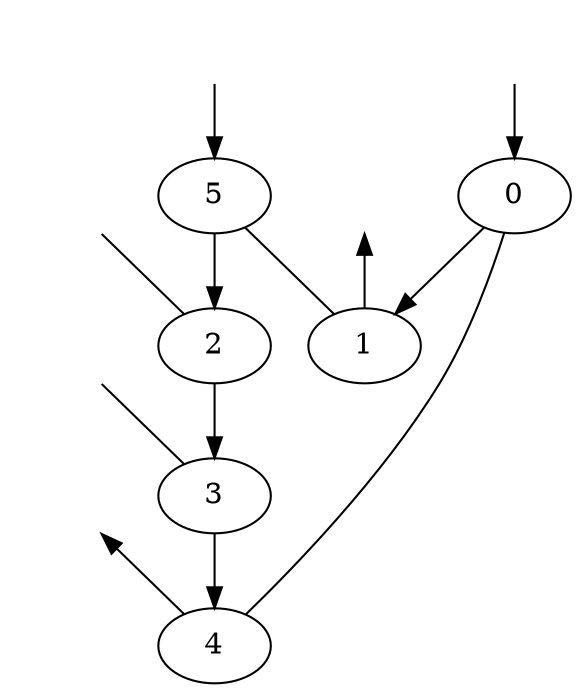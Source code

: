 //1:[Pdg { pdg: 1 }, Pdg { pdg: 11 }, Pdg { pdg: 21 }]
digraph {
  0 [node_type=i,];
  1 [node_type=i,];
  2 [node_type=i,];
  3 [node_type=i,];
  4 [node_type=i,];
  5 [node_type=i,];
  0 -> 1[ dir=forward cut_flow=uncut,edge_id=0,pdg=11,];
  ext2 [shape=none, label="" flow=sink];
  ext2 -> 1[dir=back cut_flow=aligned,edge_id=1,pdg=11,];
  ext3 [shape=none, label="" flow=source];
  ext3 -> 0[dir=forward cut_flow=reversed,edge_id=1,pdg=11,];
  0 -> 4[ dir=none cut_flow=uncut,edge_id=8,pdg=22,];
  5 -> 1[ dir=none cut_flow=uncut,edge_id=2,pdg=22,];
  2 -> 3[ dir=forward cut_flow=uncut,edge_id=6,pdg=1,];
  ext10 [shape=none, label="" flow=sink];
  ext10 -> 2[dir=none cut_flow=aligned,edge_id=7,pdg=21,];
  ext11 [shape=none, label="" flow=source];
  ext11 -> 3[dir=none cut_flow=reversed,edge_id=7,pdg=21,];
  5 -> 2[ dir=forward cut_flow=uncut,edge_id=5,pdg=1,];
  3 -> 4[ dir=forward cut_flow=uncut,edge_id=4,pdg=1,];
  ext16 [shape=none, label="" flow=sink];
  ext16 -> 4[dir=back cut_flow=aligned,edge_id=3,pdg=1,];
  ext17 [shape=none, label="" flow=source];
  ext17 -> 5[dir=forward cut_flow=reversed,edge_id=3,pdg=1,];
}
//0:[Pdg { pdg: -1 }, Pdg { pdg: 1 }, Pdg { pdg: 11 }]
digraph {
  0 [node_type=i,];
  1 [node_type=i,];
  2 [node_type=i,];
  3 [node_type=i,];
  4 [node_type=i,];
  5 [node_type=i,];
  0 -> 1[ dir=forward cut_flow=uncut,edge_id=0,pdg=11,];
  ext2 [shape=none, label="" flow=sink];
  ext2 -> 1[dir=back cut_flow=aligned,edge_id=1,pdg=11,];
  ext3 [shape=none, label="" flow=source];
  ext3 -> 0[dir=forward cut_flow=reversed,edge_id=1,pdg=11,];
  0 -> 4[ dir=none cut_flow=uncut,edge_id=8,pdg=22,];
  5 -> 1[ dir=none cut_flow=uncut,edge_id=2,pdg=22,];
  ext8 [shape=none, label="" flow=sink];
  ext8 -> 2[dir=back cut_flow=reversed,edge_id=6,pdg=1,];
  ext9 [shape=none, label="" flow=source];
  ext9 -> 3[dir=forward cut_flow=aligned,edge_id=6,pdg=1,];
  2 -> 3[ dir=none cut_flow=uncut,edge_id=7,pdg=21,];
  5 -> 2[ dir=forward cut_flow=uncut,edge_id=5,pdg=1,];
  3 -> 4[ dir=forward cut_flow=uncut,edge_id=4,pdg=1,];
  ext16 [shape=none, label="" flow=sink];
  ext16 -> 4[dir=back cut_flow=aligned,edge_id=3,pdg=1,];
  ext17 [shape=none, label="" flow=source];
  ext17 -> 5[dir=forward cut_flow=reversed,edge_id=3,pdg=1,];
}
//1:[Pdg { pdg: 1 }, Pdg { pdg: 11 }]
digraph {
  0 [node_type=i,];
  1 [node_type=i,];
  2 [node_type=i,];
  3 [node_type=i,];
  4 [node_type=i,];
  5 [node_type=i,];
  0 -> 1[ dir=forward cut_flow=uncut,edge_id=0,pdg=11,];
  ext2 [shape=none, label="" flow=sink];
  ext2 -> 1[dir=back cut_flow=aligned,edge_id=1,pdg=11,];
  ext3 [shape=none, label="" flow=source];
  ext3 -> 0[dir=forward cut_flow=reversed,edge_id=1,pdg=11,];
  0 -> 4[ dir=none cut_flow=uncut,edge_id=8,pdg=22,];
  5 -> 1[ dir=none cut_flow=uncut,edge_id=2,pdg=22,];
  2 -> 3[ dir=forward cut_flow=uncut,edge_id=6,pdg=1,];
  2 -> 3[ dir=none cut_flow=uncut,edge_id=7,pdg=21,];
  5 -> 2[ dir=forward cut_flow=uncut,edge_id=5,pdg=1,];
  3 -> 4[ dir=forward cut_flow=uncut,edge_id=4,pdg=1,];
  ext16 [shape=none, label="" flow=sink];
  ext16 -> 4[dir=back cut_flow=aligned,edge_id=3,pdg=1,];
  ext17 [shape=none, label="" flow=source];
  ext17 -> 5[dir=forward cut_flow=reversed,edge_id=3,pdg=1,];
}
//2:[Pdg { pdg: 1 }, Pdg { pdg: 1 }, Pdg { pdg: 11 }]
digraph {
  0 [node_type=i,];
  1 [node_type=i,];
  2 [node_type=i,];
  3 [node_type=i,];
  4 [node_type=i,];
  5 [node_type=i,];
  0 -> 1[ dir=forward cut_flow=uncut,edge_id=0,pdg=11,];
  ext2 [shape=none, label="" flow=sink];
  ext2 -> 1[dir=back cut_flow=aligned,edge_id=1,pdg=11,];
  ext3 [shape=none, label="" flow=source];
  ext3 -> 0[dir=forward cut_flow=reversed,edge_id=1,pdg=11,];
  0 -> 4[ dir=none cut_flow=uncut,edge_id=8,pdg=22,];
  5 -> 1[ dir=none cut_flow=uncut,edge_id=2,pdg=22,];
  ext8 [shape=none, label="" flow=sink];
  ext8 -> 2[dir=back cut_flow=aligned,edge_id=6,pdg=1,];
  ext9 [shape=none, label="" flow=source];
  ext9 -> 3[dir=forward cut_flow=reversed,edge_id=6,pdg=1,];
  2 -> 3[ dir=none cut_flow=uncut,edge_id=7,pdg=21,];
  5 -> 2[ dir=forward cut_flow=uncut,edge_id=5,pdg=1,];
  3 -> 4[ dir=forward cut_flow=uncut,edge_id=4,pdg=1,];
  ext16 [shape=none, label="" flow=sink];
  ext16 -> 4[dir=back cut_flow=aligned,edge_id=3,pdg=1,];
  ext17 [shape=none, label="" flow=source];
  ext17 -> 5[dir=forward cut_flow=reversed,edge_id=3,pdg=1,];
}
//1:[Pdg { pdg: 1 }, Pdg { pdg: 11 }, Pdg { pdg: 21 }]
digraph {
  0 [node_type=i,];
  1 [node_type=i,];
  2 [node_type=i,];
  3 [node_type=i,];
  4 [node_type=i,];
  5 [node_type=i,];
  0 -> 1[ dir=forward cut_flow=uncut,edge_id=0,pdg=11,];
  ext2 [shape=none, label="" flow=sink];
  ext2 -> 1[dir=back cut_flow=aligned,edge_id=1,pdg=11,];
  ext3 [shape=none, label="" flow=source];
  ext3 -> 0[dir=forward cut_flow=reversed,edge_id=1,pdg=11,];
  0 -> 4[ dir=none cut_flow=uncut,edge_id=8,pdg=22,];
  5 -> 1[ dir=none cut_flow=uncut,edge_id=2,pdg=22,];
  2 -> 3[ dir=forward cut_flow=uncut,edge_id=6,pdg=1,];
  ext10 [shape=none, label="" flow=sink];
  ext10 -> 2[dir=none cut_flow=reversed,edge_id=7,pdg=21,];
  ext11 [shape=none, label="" flow=source];
  ext11 -> 3[dir=none cut_flow=aligned,edge_id=7,pdg=21,];
  5 -> 2[ dir=forward cut_flow=uncut,edge_id=5,pdg=1,];
  3 -> 4[ dir=forward cut_flow=uncut,edge_id=4,pdg=1,];
  ext16 [shape=none, label="" flow=sink];
  ext16 -> 4[dir=back cut_flow=aligned,edge_id=3,pdg=1,];
  ext17 [shape=none, label="" flow=source];
  ext17 -> 5[dir=forward cut_flow=reversed,edge_id=3,pdg=1,];
}
//-1:[Pdg { pdg: -1 }, Pdg { pdg: 11 }, Pdg { pdg: 21 }]
digraph {
  0 [node_type=i,];
  1 [node_type=i,];
  2 [node_type=i,];
  3 [node_type=i,];
  4 [node_type=i,];
  5 [node_type=i,];
  0 -> 1[ dir=forward cut_flow=uncut,edge_id=0,pdg=11,];
  ext2 [shape=none, label="" flow=sink];
  ext2 -> 1[dir=back cut_flow=aligned,edge_id=1,pdg=11,];
  ext3 [shape=none, label="" flow=source];
  ext3 -> 0[dir=forward cut_flow=reversed,edge_id=1,pdg=11,];
  0 -> 4[ dir=none cut_flow=uncut,edge_id=8,pdg=22,];
  5 -> 1[ dir=none cut_flow=uncut,edge_id=2,pdg=22,];
  ext8 [shape=none, label="" flow=sink];
  ext8 -> 2[dir=back cut_flow=reversed,edge_id=6,pdg=1,];
  ext9 [shape=none, label="" flow=source];
  ext9 -> 3[dir=forward cut_flow=aligned,edge_id=6,pdg=1,];
  ext10 [shape=none, label="" flow=sink];
  ext10 -> 2[dir=none cut_flow=aligned,edge_id=7,pdg=21,];
  ext11 [shape=none, label="" flow=source];
  ext11 -> 3[dir=none cut_flow=reversed,edge_id=7,pdg=21,];
  5 -> 2[ dir=forward cut_flow=uncut,edge_id=5,pdg=1,];
  3 -> 4[ dir=forward cut_flow=uncut,edge_id=4,pdg=1,];
  4 -> 5[ dir=forward cut_flow=uncut,edge_id=3,pdg=1,];
}
//1:[Pdg { pdg: 1 }, Pdg { pdg: 11 }, Pdg { pdg: 21 }]
digraph {
  0 [node_type=i,];
  1 [node_type=i,];
  2 [node_type=i,];
  3 [node_type=i,];
  4 [node_type=i,];
  5 [node_type=i,];
  0 -> 1[ dir=forward cut_flow=uncut,edge_id=0,pdg=11,];
  ext2 [shape=none, label="" flow=sink];
  ext2 -> 1[dir=back cut_flow=aligned,edge_id=1,pdg=11,];
  ext3 [shape=none, label="" flow=source];
  ext3 -> 0[dir=forward cut_flow=reversed,edge_id=1,pdg=11,];
  0 -> 4[ dir=none cut_flow=uncut,edge_id=8,pdg=22,];
  5 -> 1[ dir=none cut_flow=uncut,edge_id=2,pdg=22,];
  2 -> 3[ dir=forward cut_flow=uncut,edge_id=6,pdg=1,];
  ext10 [shape=none, label="" flow=sink];
  ext10 -> 2[dir=none cut_flow=aligned,edge_id=7,pdg=21,];
  ext11 [shape=none, label="" flow=source];
  ext11 -> 3[dir=none cut_flow=reversed,edge_id=7,pdg=21,];
  ext12 [shape=none, label="" flow=sink];
  ext12 -> 5[dir=back cut_flow=aligned,edge_id=5,pdg=1,];
  ext13 [shape=none, label="" flow=source];
  ext13 -> 2[dir=forward cut_flow=reversed,edge_id=5,pdg=1,];
  3 -> 4[ dir=forward cut_flow=uncut,edge_id=4,pdg=1,];
  4 -> 5[ dir=forward cut_flow=uncut,edge_id=3,pdg=1,];
}
//1:[Pdg { pdg: 1 }, Pdg { pdg: 11 }, Pdg { pdg: 21 }]
digraph {
  0 [node_type=i,];
  1 [node_type=i,];
  2 [node_type=i,];
  3 [node_type=i,];
  4 [node_type=i,];
  5 [node_type=i,];
  0 -> 1[ dir=forward cut_flow=uncut,edge_id=0,pdg=11,];
  ext2 [shape=none, label="" flow=sink];
  ext2 -> 1[dir=back cut_flow=aligned,edge_id=1,pdg=11,];
  ext3 [shape=none, label="" flow=source];
  ext3 -> 0[dir=forward cut_flow=reversed,edge_id=1,pdg=11,];
  0 -> 4[ dir=none cut_flow=uncut,edge_id=8,pdg=22,];
  5 -> 1[ dir=none cut_flow=uncut,edge_id=2,pdg=22,];
  2 -> 3[ dir=forward cut_flow=uncut,edge_id=6,pdg=1,];
  ext10 [shape=none, label="" flow=sink];
  ext10 -> 2[dir=none cut_flow=aligned,edge_id=7,pdg=21,];
  ext11 [shape=none, label="" flow=source];
  ext11 -> 3[dir=none cut_flow=reversed,edge_id=7,pdg=21,];
  5 -> 2[ dir=forward cut_flow=uncut,edge_id=5,pdg=1,];
  ext14 [shape=none, label="" flow=sink];
  ext14 -> 3[dir=back cut_flow=aligned,edge_id=4,pdg=1,];
  ext15 [shape=none, label="" flow=source];
  ext15 -> 4[dir=forward cut_flow=reversed,edge_id=4,pdg=1,];
  4 -> 5[ dir=forward cut_flow=uncut,edge_id=3,pdg=1,];
}
//1:[Pdg { pdg: 1 }, Pdg { pdg: 11 }, Pdg { pdg: 21 }]
digraph {
  0 [node_type=i,];
  1 [node_type=i,];
  2 [node_type=i,];
  3 [node_type=i,];
  4 [node_type=i,];
  5 [node_type=i,];
  ext0 [shape=none, label="" flow=sink];
  ext0 -> 0[dir=back cut_flow=aligned,edge_id=0,pdg=11,];
  ext1 [shape=none, label="" flow=source];
  ext1 -> 1[dir=forward cut_flow=reversed,edge_id=0,pdg=11,];
  1 -> 0[ dir=forward cut_flow=uncut,edge_id=1,pdg=11,];
  0 -> 4[ dir=none cut_flow=uncut,edge_id=8,pdg=22,];
  5 -> 1[ dir=none cut_flow=uncut,edge_id=2,pdg=22,];
  2 -> 3[ dir=forward cut_flow=uncut,edge_id=6,pdg=1,];
  ext10 [shape=none, label="" flow=sink];
  ext10 -> 2[dir=none cut_flow=aligned,edge_id=7,pdg=21,];
  ext11 [shape=none, label="" flow=source];
  ext11 -> 3[dir=none cut_flow=reversed,edge_id=7,pdg=21,];
  5 -> 2[ dir=forward cut_flow=uncut,edge_id=5,pdg=1,];
  3 -> 4[ dir=forward cut_flow=uncut,edge_id=4,pdg=1,];
  ext16 [shape=none, label="" flow=sink];
  ext16 -> 4[dir=back cut_flow=aligned,edge_id=3,pdg=1,];
  ext17 [shape=none, label="" flow=source];
  ext17 -> 5[dir=forward cut_flow=reversed,edge_id=3,pdg=1,];
}
//0:[Pdg { pdg: 11 }, Pdg { pdg: 21 }]
digraph {
  0 [node_type=i,];
  1 [node_type=i,];
  2 [node_type=i,];
  3 [node_type=i,];
  4 [node_type=i,];
  5 [node_type=i,];
  0 -> 1[ dir=forward cut_flow=uncut,edge_id=0,pdg=11,];
  ext2 [shape=none, label="" flow=sink];
  ext2 -> 1[dir=back cut_flow=aligned,edge_id=1,pdg=11,];
  ext3 [shape=none, label="" flow=source];
  ext3 -> 0[dir=forward cut_flow=reversed,edge_id=1,pdg=11,];
  0 -> 4[ dir=none cut_flow=uncut,edge_id=8,pdg=22,];
  5 -> 1[ dir=none cut_flow=uncut,edge_id=2,pdg=22,];
  2 -> 3[ dir=forward cut_flow=uncut,edge_id=6,pdg=1,];
  ext10 [shape=none, label="" flow=sink];
  ext10 -> 2[dir=none cut_flow=aligned,edge_id=7,pdg=21,];
  ext11 [shape=none, label="" flow=source];
  ext11 -> 3[dir=none cut_flow=reversed,edge_id=7,pdg=21,];
  5 -> 2[ dir=forward cut_flow=uncut,edge_id=5,pdg=1,];
  3 -> 4[ dir=forward cut_flow=uncut,edge_id=4,pdg=1,];
  4 -> 5[ dir=forward cut_flow=uncut,edge_id=3,pdg=1,];
}
//0:[Pdg { pdg: -1 }, Pdg { pdg: 1 }, Pdg { pdg: 11 }]
digraph {
  0 [node_type=i,];
  1 [node_type=i,];
  2 [node_type=i,];
  3 [node_type=i,];
  4 [node_type=i,];
  5 [node_type=i,];
  0 -> 1[ dir=forward cut_flow=uncut,edge_id=0,pdg=11,];
  ext2 [shape=none, label="" flow=sink];
  ext2 -> 1[dir=back cut_flow=aligned,edge_id=1,pdg=11,];
  ext3 [shape=none, label="" flow=source];
  ext3 -> 0[dir=forward cut_flow=reversed,edge_id=1,pdg=11,];
  0 -> 4[ dir=none cut_flow=uncut,edge_id=8,pdg=22,];
  5 -> 1[ dir=none cut_flow=uncut,edge_id=2,pdg=22,];
  ext8 [shape=none, label="" flow=sink];
  ext8 -> 2[dir=back cut_flow=reversed,edge_id=6,pdg=1,];
  ext9 [shape=none, label="" flow=source];
  ext9 -> 3[dir=forward cut_flow=aligned,edge_id=6,pdg=1,];
  2 -> 3[ dir=none cut_flow=uncut,edge_id=7,pdg=21,];
  5 -> 2[ dir=forward cut_flow=uncut,edge_id=5,pdg=1,];
  ext14 [shape=none, label="" flow=sink];
  ext14 -> 3[dir=back cut_flow=aligned,edge_id=4,pdg=1,];
  ext15 [shape=none, label="" flow=source];
  ext15 -> 4[dir=forward cut_flow=reversed,edge_id=4,pdg=1,];
  4 -> 5[ dir=forward cut_flow=uncut,edge_id=3,pdg=1,];
}
//0:[Pdg { pdg: -1 }, Pdg { pdg: 1 }, Pdg { pdg: 11 }]
digraph {
  0 [node_type=i,];
  1 [node_type=i,];
  2 [node_type=i,];
  3 [node_type=i,];
  4 [node_type=i,];
  5 [node_type=i,];
  0 -> 1[ dir=forward cut_flow=uncut,edge_id=0,pdg=11,];
  ext2 [shape=none, label="" flow=sink];
  ext2 -> 1[dir=back cut_flow=aligned,edge_id=1,pdg=11,];
  ext3 [shape=none, label="" flow=source];
  ext3 -> 0[dir=forward cut_flow=reversed,edge_id=1,pdg=11,];
  0 -> 4[ dir=none cut_flow=uncut,edge_id=8,pdg=22,];
  5 -> 1[ dir=none cut_flow=uncut,edge_id=2,pdg=22,];
  ext8 [shape=none, label="" flow=sink];
  ext8 -> 2[dir=back cut_flow=reversed,edge_id=6,pdg=1,];
  ext9 [shape=none, label="" flow=source];
  ext9 -> 3[dir=forward cut_flow=aligned,edge_id=6,pdg=1,];
  2 -> 3[ dir=none cut_flow=uncut,edge_id=7,pdg=21,];
  ext12 [shape=none, label="" flow=sink];
  ext12 -> 5[dir=back cut_flow=aligned,edge_id=5,pdg=1,];
  ext13 [shape=none, label="" flow=source];
  ext13 -> 2[dir=forward cut_flow=reversed,edge_id=5,pdg=1,];
  3 -> 4[ dir=forward cut_flow=uncut,edge_id=4,pdg=1,];
  4 -> 5[ dir=forward cut_flow=uncut,edge_id=3,pdg=1,];
}
//0:[Pdg { pdg: -1 }, Pdg { pdg: 1 }, Pdg { pdg: 11 }]
digraph {
  0 [node_type=i,];
  1 [node_type=i,];
  2 [node_type=i,];
  3 [node_type=i,];
  4 [node_type=i,];
  5 [node_type=i,];
  ext0 [shape=none, label="" flow=sink];
  ext0 -> 0[dir=back cut_flow=aligned,edge_id=0,pdg=11,];
  ext1 [shape=none, label="" flow=source];
  ext1 -> 1[dir=forward cut_flow=reversed,edge_id=0,pdg=11,];
  1 -> 0[ dir=forward cut_flow=uncut,edge_id=1,pdg=11,];
  0 -> 4[ dir=none cut_flow=uncut,edge_id=8,pdg=22,];
  5 -> 1[ dir=none cut_flow=uncut,edge_id=2,pdg=22,];
  ext8 [shape=none, label="" flow=sink];
  ext8 -> 2[dir=back cut_flow=reversed,edge_id=6,pdg=1,];
  ext9 [shape=none, label="" flow=source];
  ext9 -> 3[dir=forward cut_flow=aligned,edge_id=6,pdg=1,];
  2 -> 3[ dir=none cut_flow=uncut,edge_id=7,pdg=21,];
  5 -> 2[ dir=forward cut_flow=uncut,edge_id=5,pdg=1,];
  3 -> 4[ dir=forward cut_flow=uncut,edge_id=4,pdg=1,];
  ext16 [shape=none, label="" flow=sink];
  ext16 -> 4[dir=back cut_flow=aligned,edge_id=3,pdg=1,];
  ext17 [shape=none, label="" flow=source];
  ext17 -> 5[dir=forward cut_flow=reversed,edge_id=3,pdg=1,];
}
//-1:[Pdg { pdg: -1 }, Pdg { pdg: 11 }, Pdg { pdg: 21 }]
digraph {
  0 [node_type=i,];
  1 [node_type=i,];
  2 [node_type=i,];
  3 [node_type=i,];
  4 [node_type=i,];
  5 [node_type=i,];
  0 -> 1[ dir=forward cut_flow=uncut,edge_id=0,pdg=11,];
  ext2 [shape=none, label="" flow=sink];
  ext2 -> 1[dir=back cut_flow=aligned,edge_id=1,pdg=11,];
  ext3 [shape=none, label="" flow=source];
  ext3 -> 0[dir=forward cut_flow=reversed,edge_id=1,pdg=11,];
  0 -> 4[ dir=none cut_flow=uncut,edge_id=8,pdg=22,];
  5 -> 1[ dir=none cut_flow=uncut,edge_id=2,pdg=22,];
  2 -> 3[ dir=forward cut_flow=uncut,edge_id=6,pdg=1,];
  ext10 [shape=none, label="" flow=sink];
  ext10 -> 2[dir=none cut_flow=aligned,edge_id=7,pdg=21,];
  ext11 [shape=none, label="" flow=source];
  ext11 -> 3[dir=none cut_flow=reversed,edge_id=7,pdg=21,];
  ext12 [shape=none, label="" flow=sink];
  ext12 -> 5[dir=back cut_flow=reversed,edge_id=5,pdg=1,];
  ext13 [shape=none, label="" flow=source];
  ext13 -> 2[dir=forward cut_flow=aligned,edge_id=5,pdg=1,];
  3 -> 4[ dir=forward cut_flow=uncut,edge_id=4,pdg=1,];
  4 -> 5[ dir=forward cut_flow=uncut,edge_id=3,pdg=1,];
}
//-1:[Pdg { pdg: -1 }, Pdg { pdg: 11 }]
digraph {
  0 [node_type=i,];
  1 [node_type=i,];
  2 [node_type=i,];
  3 [node_type=i,];
  4 [node_type=i,];
  5 [node_type=i,];
  0 -> 1[ dir=forward cut_flow=uncut,edge_id=0,pdg=11,];
  ext2 [shape=none, label="" flow=sink];
  ext2 -> 1[dir=back cut_flow=aligned,edge_id=1,pdg=11,];
  ext3 [shape=none, label="" flow=source];
  ext3 -> 0[dir=forward cut_flow=reversed,edge_id=1,pdg=11,];
  0 -> 4[ dir=none cut_flow=uncut,edge_id=8,pdg=22,];
  5 -> 1[ dir=none cut_flow=uncut,edge_id=2,pdg=22,];
  ext8 [shape=none, label="" flow=sink];
  ext8 -> 2[dir=back cut_flow=reversed,edge_id=6,pdg=1,];
  ext9 [shape=none, label="" flow=source];
  ext9 -> 3[dir=forward cut_flow=aligned,edge_id=6,pdg=1,];
  2 -> 3[ dir=none cut_flow=uncut,edge_id=7,pdg=21,];
  5 -> 2[ dir=forward cut_flow=uncut,edge_id=5,pdg=1,];
  3 -> 4[ dir=forward cut_flow=uncut,edge_id=4,pdg=1,];
  4 -> 5[ dir=forward cut_flow=uncut,edge_id=3,pdg=1,];
}
//-1:[Pdg { pdg: -1 }, Pdg { pdg: 11 }, Pdg { pdg: 21 }]
digraph {
  0 [node_type=i,];
  1 [node_type=i,];
  2 [node_type=i,];
  3 [node_type=i,];
  4 [node_type=i,];
  5 [node_type=i,];
  0 -> 1[ dir=forward cut_flow=uncut,edge_id=0,pdg=11,];
  ext2 [shape=none, label="" flow=sink];
  ext2 -> 1[dir=back cut_flow=aligned,edge_id=1,pdg=11,];
  ext3 [shape=none, label="" flow=source];
  ext3 -> 0[dir=forward cut_flow=reversed,edge_id=1,pdg=11,];
  0 -> 4[ dir=none cut_flow=uncut,edge_id=8,pdg=22,];
  5 -> 1[ dir=none cut_flow=uncut,edge_id=2,pdg=22,];
  2 -> 3[ dir=forward cut_flow=uncut,edge_id=6,pdg=1,];
  ext10 [shape=none, label="" flow=sink];
  ext10 -> 2[dir=none cut_flow=aligned,edge_id=7,pdg=21,];
  ext11 [shape=none, label="" flow=source];
  ext11 -> 3[dir=none cut_flow=reversed,edge_id=7,pdg=21,];
  5 -> 2[ dir=forward cut_flow=uncut,edge_id=5,pdg=1,];
  ext14 [shape=none, label="" flow=sink];
  ext14 -> 3[dir=back cut_flow=reversed,edge_id=4,pdg=1,];
  ext15 [shape=none, label="" flow=source];
  ext15 -> 4[dir=forward cut_flow=aligned,edge_id=4,pdg=1,];
  4 -> 5[ dir=forward cut_flow=uncut,edge_id=3,pdg=1,];
}
//-2:[Pdg { pdg: -1 }, Pdg { pdg: -1 }, Pdg { pdg: 11 }]
digraph {
  0 [node_type=i,];
  1 [node_type=i,];
  2 [node_type=i,];
  3 [node_type=i,];
  4 [node_type=i,];
  5 [node_type=i,];
  0 -> 1[ dir=forward cut_flow=uncut,edge_id=0,pdg=11,];
  ext2 [shape=none, label="" flow=sink];
  ext2 -> 1[dir=back cut_flow=aligned,edge_id=1,pdg=11,];
  ext3 [shape=none, label="" flow=source];
  ext3 -> 0[dir=forward cut_flow=reversed,edge_id=1,pdg=11,];
  0 -> 4[ dir=none cut_flow=uncut,edge_id=8,pdg=22,];
  5 -> 1[ dir=none cut_flow=uncut,edge_id=2,pdg=22,];
  ext8 [shape=none, label="" flow=sink];
  ext8 -> 2[dir=back cut_flow=reversed,edge_id=6,pdg=1,];
  ext9 [shape=none, label="" flow=source];
  ext9 -> 3[dir=forward cut_flow=aligned,edge_id=6,pdg=1,];
  2 -> 3[ dir=none cut_flow=uncut,edge_id=7,pdg=21,];
  5 -> 2[ dir=forward cut_flow=uncut,edge_id=5,pdg=1,];
  ext14 [shape=none, label="" flow=sink];
  ext14 -> 3[dir=back cut_flow=reversed,edge_id=4,pdg=1,];
  ext15 [shape=none, label="" flow=source];
  ext15 -> 4[dir=forward cut_flow=aligned,edge_id=4,pdg=1,];
  4 -> 5[ dir=forward cut_flow=uncut,edge_id=3,pdg=1,];
}
//-2:[Pdg { pdg: -1 }, Pdg { pdg: -1 }, Pdg { pdg: 11 }]
digraph {
  0 [node_type=i,];
  1 [node_type=i,];
  2 [node_type=i,];
  3 [node_type=i,];
  4 [node_type=i,];
  5 [node_type=i,];
  0 -> 1[ dir=forward cut_flow=uncut,edge_id=0,pdg=11,];
  ext2 [shape=none, label="" flow=sink];
  ext2 -> 1[dir=back cut_flow=aligned,edge_id=1,pdg=11,];
  ext3 [shape=none, label="" flow=source];
  ext3 -> 0[dir=forward cut_flow=reversed,edge_id=1,pdg=11,];
  0 -> 4[ dir=none cut_flow=uncut,edge_id=8,pdg=22,];
  5 -> 1[ dir=none cut_flow=uncut,edge_id=2,pdg=22,];
  ext8 [shape=none, label="" flow=sink];
  ext8 -> 2[dir=back cut_flow=reversed,edge_id=6,pdg=1,];
  ext9 [shape=none, label="" flow=source];
  ext9 -> 3[dir=forward cut_flow=aligned,edge_id=6,pdg=1,];
  2 -> 3[ dir=none cut_flow=uncut,edge_id=7,pdg=21,];
  ext12 [shape=none, label="" flow=sink];
  ext12 -> 5[dir=back cut_flow=reversed,edge_id=5,pdg=1,];
  ext13 [shape=none, label="" flow=source];
  ext13 -> 2[dir=forward cut_flow=aligned,edge_id=5,pdg=1,];
  3 -> 4[ dir=forward cut_flow=uncut,edge_id=4,pdg=1,];
  4 -> 5[ dir=forward cut_flow=uncut,edge_id=3,pdg=1,];
}
//1:[Pdg { pdg: 1 }, Pdg { pdg: 11 }]
digraph {
  0 [node_type=i,];
  1 [node_type=i,];
  2 [node_type=i,];
  3 [node_type=i,];
  4 [node_type=i,];
  5 [node_type=i,];
  0 -> 1[ dir=forward cut_flow=uncut,edge_id=0,pdg=11,];
  ext2 [shape=none, label="" flow=sink];
  ext2 -> 1[dir=back cut_flow=aligned,edge_id=1,pdg=11,];
  ext3 [shape=none, label="" flow=source];
  ext3 -> 0[dir=forward cut_flow=reversed,edge_id=1,pdg=11,];
  0 -> 4[ dir=none cut_flow=uncut,edge_id=8,pdg=22,];
  5 -> 1[ dir=none cut_flow=uncut,edge_id=2,pdg=22,];
  2 -> 3[ dir=forward cut_flow=uncut,edge_id=6,pdg=1,];
  2 -> 3[ dir=none cut_flow=uncut,edge_id=7,pdg=21,];
  ext12 [shape=none, label="" flow=sink];
  ext12 -> 5[dir=back cut_flow=aligned,edge_id=5,pdg=1,];
  ext13 [shape=none, label="" flow=source];
  ext13 -> 2[dir=forward cut_flow=reversed,edge_id=5,pdg=1,];
  3 -> 4[ dir=forward cut_flow=uncut,edge_id=4,pdg=1,];
  4 -> 5[ dir=forward cut_flow=uncut,edge_id=3,pdg=1,];
}
//1:[Pdg { pdg: 1 }, Pdg { pdg: 11 }]
digraph {
  0 [node_type=i,];
  1 [node_type=i,];
  2 [node_type=i,];
  3 [node_type=i,];
  4 [node_type=i,];
  5 [node_type=i,];
  0 -> 1[ dir=forward cut_flow=uncut,edge_id=0,pdg=11,];
  ext2 [shape=none, label="" flow=sink];
  ext2 -> 1[dir=back cut_flow=aligned,edge_id=1,pdg=11,];
  ext3 [shape=none, label="" flow=source];
  ext3 -> 0[dir=forward cut_flow=reversed,edge_id=1,pdg=11,];
  0 -> 4[ dir=none cut_flow=uncut,edge_id=8,pdg=22,];
  5 -> 1[ dir=none cut_flow=uncut,edge_id=2,pdg=22,];
  2 -> 3[ dir=forward cut_flow=uncut,edge_id=6,pdg=1,];
  2 -> 3[ dir=none cut_flow=uncut,edge_id=7,pdg=21,];
  5 -> 2[ dir=forward cut_flow=uncut,edge_id=5,pdg=1,];
  ext14 [shape=none, label="" flow=sink];
  ext14 -> 3[dir=back cut_flow=aligned,edge_id=4,pdg=1,];
  ext15 [shape=none, label="" flow=source];
  ext15 -> 4[dir=forward cut_flow=reversed,edge_id=4,pdg=1,];
  4 -> 5[ dir=forward cut_flow=uncut,edge_id=3,pdg=1,];
}
//1:[Pdg { pdg: 1 }, Pdg { pdg: 11 }, Pdg { pdg: 21 }]
digraph {
  0 [node_type=i,];
  1 [node_type=i,];
  2 [node_type=i,];
  3 [node_type=i,];
  4 [node_type=i,];
  5 [node_type=i,];
  0 -> 1[ dir=forward cut_flow=uncut,edge_id=0,pdg=11,];
  ext2 [shape=none, label="" flow=sink];
  ext2 -> 1[dir=back cut_flow=aligned,edge_id=1,pdg=11,];
  ext3 [shape=none, label="" flow=source];
  ext3 -> 0[dir=forward cut_flow=reversed,edge_id=1,pdg=11,];
  0 -> 4[ dir=none cut_flow=uncut,edge_id=8,pdg=22,];
  5 -> 1[ dir=none cut_flow=uncut,edge_id=2,pdg=22,];
  ext8 [shape=none, label="" flow=sink];
  ext8 -> 2[dir=back cut_flow=aligned,edge_id=6,pdg=1,];
  ext9 [shape=none, label="" flow=source];
  ext9 -> 3[dir=forward cut_flow=reversed,edge_id=6,pdg=1,];
  ext10 [shape=none, label="" flow=sink];
  ext10 -> 2[dir=none cut_flow=aligned,edge_id=7,pdg=21,];
  ext11 [shape=none, label="" flow=source];
  ext11 -> 3[dir=none cut_flow=reversed,edge_id=7,pdg=21,];
  5 -> 2[ dir=forward cut_flow=uncut,edge_id=5,pdg=1,];
  3 -> 4[ dir=forward cut_flow=uncut,edge_id=4,pdg=1,];
  4 -> 5[ dir=forward cut_flow=uncut,edge_id=3,pdg=1,];
}
//1:[Pdg { pdg: 1 }, Pdg { pdg: 11 }]
digraph {
  0 [node_type=i,];
  1 [node_type=i,];
  2 [node_type=i,];
  3 [node_type=i,];
  4 [node_type=i,];
  5 [node_type=i,];
  ext0 [shape=none, label="" flow=sink];
  ext0 -> 0[dir=back cut_flow=aligned,edge_id=0,pdg=11,];
  ext1 [shape=none, label="" flow=source];
  ext1 -> 1[dir=forward cut_flow=reversed,edge_id=0,pdg=11,];
  1 -> 0[ dir=forward cut_flow=uncut,edge_id=1,pdg=11,];
  0 -> 4[ dir=none cut_flow=uncut,edge_id=8,pdg=22,];
  5 -> 1[ dir=none cut_flow=uncut,edge_id=2,pdg=22,];
  2 -> 3[ dir=forward cut_flow=uncut,edge_id=6,pdg=1,];
  2 -> 3[ dir=none cut_flow=uncut,edge_id=7,pdg=21,];
  5 -> 2[ dir=forward cut_flow=uncut,edge_id=5,pdg=1,];
  3 -> 4[ dir=forward cut_flow=uncut,edge_id=4,pdg=1,];
  ext16 [shape=none, label="" flow=sink];
  ext16 -> 4[dir=back cut_flow=aligned,edge_id=3,pdg=1,];
  ext17 [shape=none, label="" flow=source];
  ext17 -> 5[dir=forward cut_flow=reversed,edge_id=3,pdg=1,];
}
//-1:[Pdg { pdg: -1 }, Pdg { pdg: 11 }]
digraph {
  0 [node_type=i,];
  1 [node_type=i,];
  2 [node_type=i,];
  3 [node_type=i,];
  4 [node_type=i,];
  5 [node_type=i,];
  0 -> 1[ dir=forward cut_flow=uncut,edge_id=0,pdg=11,];
  ext2 [shape=none, label="" flow=sink];
  ext2 -> 1[dir=back cut_flow=aligned,edge_id=1,pdg=11,];
  ext3 [shape=none, label="" flow=source];
  ext3 -> 0[dir=forward cut_flow=reversed,edge_id=1,pdg=11,];
  0 -> 4[ dir=none cut_flow=uncut,edge_id=8,pdg=22,];
  5 -> 1[ dir=none cut_flow=uncut,edge_id=2,pdg=22,];
  2 -> 3[ dir=forward cut_flow=uncut,edge_id=6,pdg=1,];
  2 -> 3[ dir=none cut_flow=uncut,edge_id=7,pdg=21,];
  ext12 [shape=none, label="" flow=sink];
  ext12 -> 5[dir=back cut_flow=reversed,edge_id=5,pdg=1,];
  ext13 [shape=none, label="" flow=source];
  ext13 -> 2[dir=forward cut_flow=aligned,edge_id=5,pdg=1,];
  3 -> 4[ dir=forward cut_flow=uncut,edge_id=4,pdg=1,];
  4 -> 5[ dir=forward cut_flow=uncut,edge_id=3,pdg=1,];
}
//-1:[Pdg { pdg: -1 }, Pdg { pdg: 11 }]
digraph {
  0 [node_type=i,];
  1 [node_type=i,];
  2 [node_type=i,];
  3 [node_type=i,];
  4 [node_type=i,];
  5 [node_type=i,];
  0 -> 1[ dir=forward cut_flow=uncut,edge_id=0,pdg=11,];
  ext2 [shape=none, label="" flow=sink];
  ext2 -> 1[dir=back cut_flow=aligned,edge_id=1,pdg=11,];
  ext3 [shape=none, label="" flow=source];
  ext3 -> 0[dir=forward cut_flow=reversed,edge_id=1,pdg=11,];
  0 -> 4[ dir=none cut_flow=uncut,edge_id=8,pdg=22,];
  5 -> 1[ dir=none cut_flow=uncut,edge_id=2,pdg=22,];
  2 -> 3[ dir=forward cut_flow=uncut,edge_id=6,pdg=1,];
  2 -> 3[ dir=none cut_flow=uncut,edge_id=7,pdg=21,];
  5 -> 2[ dir=forward cut_flow=uncut,edge_id=5,pdg=1,];
  ext14 [shape=none, label="" flow=sink];
  ext14 -> 3[dir=back cut_flow=reversed,edge_id=4,pdg=1,];
  ext15 [shape=none, label="" flow=source];
  ext15 -> 4[dir=forward cut_flow=aligned,edge_id=4,pdg=1,];
  4 -> 5[ dir=forward cut_flow=uncut,edge_id=3,pdg=1,];
}
//-1:[Pdg { pdg: -1 }, Pdg { pdg: 11 }, Pdg { pdg: 21 }]
digraph {
  0 [node_type=i,];
  1 [node_type=i,];
  2 [node_type=i,];
  3 [node_type=i,];
  4 [node_type=i,];
  5 [node_type=i,];
  0 -> 1[ dir=forward cut_flow=uncut,edge_id=0,pdg=11,];
  ext2 [shape=none, label="" flow=sink];
  ext2 -> 1[dir=back cut_flow=aligned,edge_id=1,pdg=11,];
  ext3 [shape=none, label="" flow=source];
  ext3 -> 0[dir=forward cut_flow=reversed,edge_id=1,pdg=11,];
  0 -> 4[ dir=none cut_flow=uncut,edge_id=8,pdg=22,];
  5 -> 1[ dir=none cut_flow=uncut,edge_id=2,pdg=22,];
  ext8 [shape=none, label="" flow=sink];
  ext8 -> 2[dir=back cut_flow=reversed,edge_id=6,pdg=1,];
  ext9 [shape=none, label="" flow=source];
  ext9 -> 3[dir=forward cut_flow=aligned,edge_id=6,pdg=1,];
  ext10 [shape=none, label="" flow=sink];
  ext10 -> 2[dir=none cut_flow=reversed,edge_id=7,pdg=21,];
  ext11 [shape=none, label="" flow=source];
  ext11 -> 3[dir=none cut_flow=aligned,edge_id=7,pdg=21,];
  5 -> 2[ dir=forward cut_flow=uncut,edge_id=5,pdg=1,];
  3 -> 4[ dir=forward cut_flow=uncut,edge_id=4,pdg=1,];
  4 -> 5[ dir=forward cut_flow=uncut,edge_id=3,pdg=1,];
}
//2:[Pdg { pdg: 1 }, Pdg { pdg: 1 }, Pdg { pdg: 11 }]
digraph {
  0 [node_type=i,];
  1 [node_type=i,];
  2 [node_type=i,];
  3 [node_type=i,];
  4 [node_type=i,];
  5 [node_type=i,];
  0 -> 1[ dir=forward cut_flow=uncut,edge_id=0,pdg=11,];
  ext2 [shape=none, label="" flow=sink];
  ext2 -> 1[dir=back cut_flow=aligned,edge_id=1,pdg=11,];
  ext3 [shape=none, label="" flow=source];
  ext3 -> 0[dir=forward cut_flow=reversed,edge_id=1,pdg=11,];
  0 -> 4[ dir=none cut_flow=uncut,edge_id=8,pdg=22,];
  5 -> 1[ dir=none cut_flow=uncut,edge_id=2,pdg=22,];
  ext8 [shape=none, label="" flow=sink];
  ext8 -> 2[dir=back cut_flow=aligned,edge_id=6,pdg=1,];
  ext9 [shape=none, label="" flow=source];
  ext9 -> 3[dir=forward cut_flow=reversed,edge_id=6,pdg=1,];
  2 -> 3[ dir=none cut_flow=uncut,edge_id=7,pdg=21,];
  5 -> 2[ dir=forward cut_flow=uncut,edge_id=5,pdg=1,];
  ext14 [shape=none, label="" flow=sink];
  ext14 -> 3[dir=back cut_flow=aligned,edge_id=4,pdg=1,];
  ext15 [shape=none, label="" flow=source];
  ext15 -> 4[dir=forward cut_flow=reversed,edge_id=4,pdg=1,];
  4 -> 5[ dir=forward cut_flow=uncut,edge_id=3,pdg=1,];
}
//2:[Pdg { pdg: 1 }, Pdg { pdg: 1 }, Pdg { pdg: 11 }]
digraph {
  0 [node_type=i,];
  1 [node_type=i,];
  2 [node_type=i,];
  3 [node_type=i,];
  4 [node_type=i,];
  5 [node_type=i,];
  0 -> 1[ dir=forward cut_flow=uncut,edge_id=0,pdg=11,];
  ext2 [shape=none, label="" flow=sink];
  ext2 -> 1[dir=back cut_flow=aligned,edge_id=1,pdg=11,];
  ext3 [shape=none, label="" flow=source];
  ext3 -> 0[dir=forward cut_flow=reversed,edge_id=1,pdg=11,];
  0 -> 4[ dir=none cut_flow=uncut,edge_id=8,pdg=22,];
  5 -> 1[ dir=none cut_flow=uncut,edge_id=2,pdg=22,];
  ext8 [shape=none, label="" flow=sink];
  ext8 -> 2[dir=back cut_flow=aligned,edge_id=6,pdg=1,];
  ext9 [shape=none, label="" flow=source];
  ext9 -> 3[dir=forward cut_flow=reversed,edge_id=6,pdg=1,];
  2 -> 3[ dir=none cut_flow=uncut,edge_id=7,pdg=21,];
  ext12 [shape=none, label="" flow=sink];
  ext12 -> 5[dir=back cut_flow=aligned,edge_id=5,pdg=1,];
  ext13 [shape=none, label="" flow=source];
  ext13 -> 2[dir=forward cut_flow=reversed,edge_id=5,pdg=1,];
  3 -> 4[ dir=forward cut_flow=uncut,edge_id=4,pdg=1,];
  4 -> 5[ dir=forward cut_flow=uncut,edge_id=3,pdg=1,];
}
//2:[Pdg { pdg: 1 }, Pdg { pdg: 1 }, Pdg { pdg: 11 }]
digraph {
  0 [node_type=i,];
  1 [node_type=i,];
  2 [node_type=i,];
  3 [node_type=i,];
  4 [node_type=i,];
  5 [node_type=i,];
  ext0 [shape=none, label="" flow=sink];
  ext0 -> 0[dir=back cut_flow=aligned,edge_id=0,pdg=11,];
  ext1 [shape=none, label="" flow=source];
  ext1 -> 1[dir=forward cut_flow=reversed,edge_id=0,pdg=11,];
  1 -> 0[ dir=forward cut_flow=uncut,edge_id=1,pdg=11,];
  0 -> 4[ dir=none cut_flow=uncut,edge_id=8,pdg=22,];
  5 -> 1[ dir=none cut_flow=uncut,edge_id=2,pdg=22,];
  ext8 [shape=none, label="" flow=sink];
  ext8 -> 2[dir=back cut_flow=aligned,edge_id=6,pdg=1,];
  ext9 [shape=none, label="" flow=source];
  ext9 -> 3[dir=forward cut_flow=reversed,edge_id=6,pdg=1,];
  2 -> 3[ dir=none cut_flow=uncut,edge_id=7,pdg=21,];
  5 -> 2[ dir=forward cut_flow=uncut,edge_id=5,pdg=1,];
  3 -> 4[ dir=forward cut_flow=uncut,edge_id=4,pdg=1,];
  ext16 [shape=none, label="" flow=sink];
  ext16 -> 4[dir=back cut_flow=aligned,edge_id=3,pdg=1,];
  ext17 [shape=none, label="" flow=source];
  ext17 -> 5[dir=forward cut_flow=reversed,edge_id=3,pdg=1,];
}
//1:[Pdg { pdg: 1 }, Pdg { pdg: 11 }, Pdg { pdg: 21 }]
digraph {
  0 [node_type=i,];
  1 [node_type=i,];
  2 [node_type=i,];
  3 [node_type=i,];
  4 [node_type=i,];
  5 [node_type=i,];
  0 -> 1[ dir=forward cut_flow=uncut,edge_id=0,pdg=11,];
  ext2 [shape=none, label="" flow=sink];
  ext2 -> 1[dir=back cut_flow=aligned,edge_id=1,pdg=11,];
  ext3 [shape=none, label="" flow=source];
  ext3 -> 0[dir=forward cut_flow=reversed,edge_id=1,pdg=11,];
  0 -> 4[ dir=none cut_flow=uncut,edge_id=8,pdg=22,];
  5 -> 1[ dir=none cut_flow=uncut,edge_id=2,pdg=22,];
  2 -> 3[ dir=forward cut_flow=uncut,edge_id=6,pdg=1,];
  ext10 [shape=none, label="" flow=sink];
  ext10 -> 2[dir=none cut_flow=reversed,edge_id=7,pdg=21,];
  ext11 [shape=none, label="" flow=source];
  ext11 -> 3[dir=none cut_flow=aligned,edge_id=7,pdg=21,];
  ext12 [shape=none, label="" flow=sink];
  ext12 -> 5[dir=back cut_flow=aligned,edge_id=5,pdg=1,];
  ext13 [shape=none, label="" flow=source];
  ext13 -> 2[dir=forward cut_flow=reversed,edge_id=5,pdg=1,];
  3 -> 4[ dir=forward cut_flow=uncut,edge_id=4,pdg=1,];
  4 -> 5[ dir=forward cut_flow=uncut,edge_id=3,pdg=1,];
}
//1:[Pdg { pdg: 1 }, Pdg { pdg: 11 }]
digraph {
  0 [node_type=i,];
  1 [node_type=i,];
  2 [node_type=i,];
  3 [node_type=i,];
  4 [node_type=i,];
  5 [node_type=i,];
  0 -> 1[ dir=forward cut_flow=uncut,edge_id=0,pdg=11,];
  ext2 [shape=none, label="" flow=sink];
  ext2 -> 1[dir=back cut_flow=aligned,edge_id=1,pdg=11,];
  ext3 [shape=none, label="" flow=source];
  ext3 -> 0[dir=forward cut_flow=reversed,edge_id=1,pdg=11,];
  0 -> 4[ dir=none cut_flow=uncut,edge_id=8,pdg=22,];
  5 -> 1[ dir=none cut_flow=uncut,edge_id=2,pdg=22,];
  ext8 [shape=none, label="" flow=sink];
  ext8 -> 2[dir=back cut_flow=aligned,edge_id=6,pdg=1,];
  ext9 [shape=none, label="" flow=source];
  ext9 -> 3[dir=forward cut_flow=reversed,edge_id=6,pdg=1,];
  2 -> 3[ dir=none cut_flow=uncut,edge_id=7,pdg=21,];
  5 -> 2[ dir=forward cut_flow=uncut,edge_id=5,pdg=1,];
  3 -> 4[ dir=forward cut_flow=uncut,edge_id=4,pdg=1,];
  4 -> 5[ dir=forward cut_flow=uncut,edge_id=3,pdg=1,];
}
//1:[Pdg { pdg: 1 }, Pdg { pdg: 11 }, Pdg { pdg: 21 }]
digraph {
  0 [node_type=i,];
  1 [node_type=i,];
  2 [node_type=i,];
  3 [node_type=i,];
  4 [node_type=i,];
  5 [node_type=i,];
  0 -> 1[ dir=forward cut_flow=uncut,edge_id=0,pdg=11,];
  ext2 [shape=none, label="" flow=sink];
  ext2 -> 1[dir=back cut_flow=aligned,edge_id=1,pdg=11,];
  ext3 [shape=none, label="" flow=source];
  ext3 -> 0[dir=forward cut_flow=reversed,edge_id=1,pdg=11,];
  0 -> 4[ dir=none cut_flow=uncut,edge_id=8,pdg=22,];
  5 -> 1[ dir=none cut_flow=uncut,edge_id=2,pdg=22,];
  2 -> 3[ dir=forward cut_flow=uncut,edge_id=6,pdg=1,];
  ext10 [shape=none, label="" flow=sink];
  ext10 -> 2[dir=none cut_flow=reversed,edge_id=7,pdg=21,];
  ext11 [shape=none, label="" flow=source];
  ext11 -> 3[dir=none cut_flow=aligned,edge_id=7,pdg=21,];
  5 -> 2[ dir=forward cut_flow=uncut,edge_id=5,pdg=1,];
  ext14 [shape=none, label="" flow=sink];
  ext14 -> 3[dir=back cut_flow=aligned,edge_id=4,pdg=1,];
  ext15 [shape=none, label="" flow=source];
  ext15 -> 4[dir=forward cut_flow=reversed,edge_id=4,pdg=1,];
  4 -> 5[ dir=forward cut_flow=uncut,edge_id=3,pdg=1,];
}
//1:[Pdg { pdg: 1 }, Pdg { pdg: 11 }, Pdg { pdg: 21 }]
digraph {
  0 [node_type=i,];
  1 [node_type=i,];
  2 [node_type=i,];
  3 [node_type=i,];
  4 [node_type=i,];
  5 [node_type=i,];
  ext0 [shape=none, label="" flow=sink];
  ext0 -> 0[dir=back cut_flow=aligned,edge_id=0,pdg=11,];
  ext1 [shape=none, label="" flow=source];
  ext1 -> 1[dir=forward cut_flow=reversed,edge_id=0,pdg=11,];
  1 -> 0[ dir=forward cut_flow=uncut,edge_id=1,pdg=11,];
  0 -> 4[ dir=none cut_flow=uncut,edge_id=8,pdg=22,];
  5 -> 1[ dir=none cut_flow=uncut,edge_id=2,pdg=22,];
  2 -> 3[ dir=forward cut_flow=uncut,edge_id=6,pdg=1,];
  ext10 [shape=none, label="" flow=sink];
  ext10 -> 2[dir=none cut_flow=reversed,edge_id=7,pdg=21,];
  ext11 [shape=none, label="" flow=source];
  ext11 -> 3[dir=none cut_flow=aligned,edge_id=7,pdg=21,];
  5 -> 2[ dir=forward cut_flow=uncut,edge_id=5,pdg=1,];
  3 -> 4[ dir=forward cut_flow=uncut,edge_id=4,pdg=1,];
  ext16 [shape=none, label="" flow=sink];
  ext16 -> 4[dir=back cut_flow=aligned,edge_id=3,pdg=1,];
  ext17 [shape=none, label="" flow=source];
  ext17 -> 5[dir=forward cut_flow=reversed,edge_id=3,pdg=1,];
}
//0:[Pdg { pdg: 11 }, Pdg { pdg: 21 }]
digraph {
  0 [node_type=i,];
  1 [node_type=i,];
  2 [node_type=i,];
  3 [node_type=i,];
  4 [node_type=i,];
  5 [node_type=i,];
  0 -> 1[ dir=forward cut_flow=uncut,edge_id=0,pdg=11,];
  ext2 [shape=none, label="" flow=sink];
  ext2 -> 1[dir=back cut_flow=aligned,edge_id=1,pdg=11,];
  ext3 [shape=none, label="" flow=source];
  ext3 -> 0[dir=forward cut_flow=reversed,edge_id=1,pdg=11,];
  0 -> 4[ dir=none cut_flow=uncut,edge_id=8,pdg=22,];
  5 -> 1[ dir=none cut_flow=uncut,edge_id=2,pdg=22,];
  2 -> 3[ dir=forward cut_flow=uncut,edge_id=6,pdg=1,];
  ext10 [shape=none, label="" flow=sink];
  ext10 -> 2[dir=none cut_flow=reversed,edge_id=7,pdg=21,];
  ext11 [shape=none, label="" flow=source];
  ext11 -> 3[dir=none cut_flow=aligned,edge_id=7,pdg=21,];
  5 -> 2[ dir=forward cut_flow=uncut,edge_id=5,pdg=1,];
  3 -> 4[ dir=forward cut_flow=uncut,edge_id=4,pdg=1,];
  4 -> 5[ dir=forward cut_flow=uncut,edge_id=3,pdg=1,];
}
//0:[Pdg { pdg: -1 }, Pdg { pdg: 1 }, Pdg { pdg: 11 }]
digraph {
  0 [node_type=i,];
  1 [node_type=i,];
  2 [node_type=i,];
  3 [node_type=i,];
  4 [node_type=i,];
  5 [node_type=i,];
  0 -> 1[ dir=forward cut_flow=uncut,edge_id=0,pdg=11,];
  ext2 [shape=none, label="" flow=sink];
  ext2 -> 1[dir=back cut_flow=aligned,edge_id=1,pdg=11,];
  ext3 [shape=none, label="" flow=source];
  ext3 -> 0[dir=forward cut_flow=reversed,edge_id=1,pdg=11,];
  0 -> 4[ dir=none cut_flow=uncut,edge_id=8,pdg=22,];
  5 -> 1[ dir=none cut_flow=uncut,edge_id=2,pdg=22,];
  ext8 [shape=none, label="" flow=sink];
  ext8 -> 2[dir=back cut_flow=aligned,edge_id=6,pdg=1,];
  ext9 [shape=none, label="" flow=source];
  ext9 -> 3[dir=forward cut_flow=reversed,edge_id=6,pdg=1,];
  2 -> 3[ dir=none cut_flow=uncut,edge_id=7,pdg=21,];
  5 -> 2[ dir=forward cut_flow=uncut,edge_id=5,pdg=1,];
  ext14 [shape=none, label="" flow=sink];
  ext14 -> 3[dir=back cut_flow=reversed,edge_id=4,pdg=1,];
  ext15 [shape=none, label="" flow=source];
  ext15 -> 4[dir=forward cut_flow=aligned,edge_id=4,pdg=1,];
  4 -> 5[ dir=forward cut_flow=uncut,edge_id=3,pdg=1,];
}
//0:[Pdg { pdg: -1 }, Pdg { pdg: 1 }, Pdg { pdg: 11 }]
digraph {
  0 [node_type=i,];
  1 [node_type=i,];
  2 [node_type=i,];
  3 [node_type=i,];
  4 [node_type=i,];
  5 [node_type=i,];
  0 -> 1[ dir=forward cut_flow=uncut,edge_id=0,pdg=11,];
  ext2 [shape=none, label="" flow=sink];
  ext2 -> 1[dir=back cut_flow=aligned,edge_id=1,pdg=11,];
  ext3 [shape=none, label="" flow=source];
  ext3 -> 0[dir=forward cut_flow=reversed,edge_id=1,pdg=11,];
  0 -> 4[ dir=none cut_flow=uncut,edge_id=8,pdg=22,];
  5 -> 1[ dir=none cut_flow=uncut,edge_id=2,pdg=22,];
  ext8 [shape=none, label="" flow=sink];
  ext8 -> 2[dir=back cut_flow=aligned,edge_id=6,pdg=1,];
  ext9 [shape=none, label="" flow=source];
  ext9 -> 3[dir=forward cut_flow=reversed,edge_id=6,pdg=1,];
  2 -> 3[ dir=none cut_flow=uncut,edge_id=7,pdg=21,];
  ext12 [shape=none, label="" flow=sink];
  ext12 -> 5[dir=back cut_flow=reversed,edge_id=5,pdg=1,];
  ext13 [shape=none, label="" flow=source];
  ext13 -> 2[dir=forward cut_flow=aligned,edge_id=5,pdg=1,];
  3 -> 4[ dir=forward cut_flow=uncut,edge_id=4,pdg=1,];
  4 -> 5[ dir=forward cut_flow=uncut,edge_id=3,pdg=1,];
}
//-1:[Pdg { pdg: -1 }, Pdg { pdg: 11 }, Pdg { pdg: 21 }]
digraph {
  0 [node_type=i,];
  1 [node_type=i,];
  2 [node_type=i,];
  3 [node_type=i,];
  4 [node_type=i,];
  5 [node_type=i,];
  0 -> 1[ dir=forward cut_flow=uncut,edge_id=0,pdg=11,];
  ext2 [shape=none, label="" flow=sink];
  ext2 -> 1[dir=back cut_flow=aligned,edge_id=1,pdg=11,];
  ext3 [shape=none, label="" flow=source];
  ext3 -> 0[dir=forward cut_flow=reversed,edge_id=1,pdg=11,];
  0 -> 4[ dir=none cut_flow=uncut,edge_id=8,pdg=22,];
  5 -> 1[ dir=none cut_flow=uncut,edge_id=2,pdg=22,];
  2 -> 3[ dir=forward cut_flow=uncut,edge_id=6,pdg=1,];
  ext10 [shape=none, label="" flow=sink];
  ext10 -> 2[dir=none cut_flow=reversed,edge_id=7,pdg=21,];
  ext11 [shape=none, label="" flow=source];
  ext11 -> 3[dir=none cut_flow=aligned,edge_id=7,pdg=21,];
  ext12 [shape=none, label="" flow=sink];
  ext12 -> 5[dir=back cut_flow=reversed,edge_id=5,pdg=1,];
  ext13 [shape=none, label="" flow=source];
  ext13 -> 2[dir=forward cut_flow=aligned,edge_id=5,pdg=1,];
  3 -> 4[ dir=forward cut_flow=uncut,edge_id=4,pdg=1,];
  4 -> 5[ dir=forward cut_flow=uncut,edge_id=3,pdg=1,];
}
//-1:[Pdg { pdg: -1 }, Pdg { pdg: 11 }, Pdg { pdg: 21 }]
digraph {
  0 [node_type=i,];
  1 [node_type=i,];
  2 [node_type=i,];
  3 [node_type=i,];
  4 [node_type=i,];
  5 [node_type=i,];
  0 -> 1[ dir=forward cut_flow=uncut,edge_id=0,pdg=11,];
  ext2 [shape=none, label="" flow=sink];
  ext2 -> 1[dir=back cut_flow=aligned,edge_id=1,pdg=11,];
  ext3 [shape=none, label="" flow=source];
  ext3 -> 0[dir=forward cut_flow=reversed,edge_id=1,pdg=11,];
  0 -> 4[ dir=none cut_flow=uncut,edge_id=8,pdg=22,];
  5 -> 1[ dir=none cut_flow=uncut,edge_id=2,pdg=22,];
  2 -> 3[ dir=forward cut_flow=uncut,edge_id=6,pdg=1,];
  ext10 [shape=none, label="" flow=sink];
  ext10 -> 2[dir=none cut_flow=reversed,edge_id=7,pdg=21,];
  ext11 [shape=none, label="" flow=source];
  ext11 -> 3[dir=none cut_flow=aligned,edge_id=7,pdg=21,];
  5 -> 2[ dir=forward cut_flow=uncut,edge_id=5,pdg=1,];
  ext14 [shape=none, label="" flow=sink];
  ext14 -> 3[dir=back cut_flow=reversed,edge_id=4,pdg=1,];
  ext15 [shape=none, label="" flow=source];
  ext15 -> 4[dir=forward cut_flow=aligned,edge_id=4,pdg=1,];
  4 -> 5[ dir=forward cut_flow=uncut,edge_id=3,pdg=1,];
}
//1:[Pdg { pdg: 1 }, Pdg { pdg: 11 }, Pdg { pdg: 21 }]
digraph {
  0 [node_type=i,];
  1 [node_type=i,];
  2 [node_type=i,];
  3 [node_type=i,];
  4 [node_type=i,];
  5 [node_type=i,];
  0 -> 1[ dir=forward cut_flow=uncut,edge_id=0,pdg=11,];
  ext2 [shape=none, label="" flow=sink];
  ext2 -> 1[dir=back cut_flow=aligned,edge_id=1,pdg=11,];
  ext3 [shape=none, label="" flow=source];
  ext3 -> 0[dir=forward cut_flow=reversed,edge_id=1,pdg=11,];
  0 -> 4[ dir=none cut_flow=uncut,edge_id=8,pdg=22,];
  5 -> 1[ dir=none cut_flow=uncut,edge_id=2,pdg=22,];
  ext8 [shape=none, label="" flow=sink];
  ext8 -> 2[dir=back cut_flow=aligned,edge_id=6,pdg=1,];
  ext9 [shape=none, label="" flow=source];
  ext9 -> 3[dir=forward cut_flow=reversed,edge_id=6,pdg=1,];
  ext10 [shape=none, label="" flow=sink];
  ext10 -> 2[dir=none cut_flow=reversed,edge_id=7,pdg=21,];
  ext11 [shape=none, label="" flow=source];
  ext11 -> 3[dir=none cut_flow=aligned,edge_id=7,pdg=21,];
  5 -> 2[ dir=forward cut_flow=uncut,edge_id=5,pdg=1,];
  3 -> 4[ dir=forward cut_flow=uncut,edge_id=4,pdg=1,];
  4 -> 5[ dir=forward cut_flow=uncut,edge_id=3,pdg=1,];
}
//-1:[Pdg { pdg: -1 }, Pdg { pdg: 11 }, Pdg { pdg: 21 }]
digraph {
  0 [node_type=i,];
  1 [node_type=i,];
  2 [node_type=i,];
  3 [node_type=i,];
  4 [node_type=i,];
  5 [node_type=i,];
  ext0 [shape=none, label="" flow=sink];
  ext0 -> 0[dir=back cut_flow=aligned,edge_id=0,pdg=11,];
  ext1 [shape=none, label="" flow=source];
  ext1 -> 1[dir=forward cut_flow=reversed,edge_id=0,pdg=11,];
  1 -> 0[ dir=forward cut_flow=uncut,edge_id=1,pdg=11,];
  0 -> 4[ dir=none cut_flow=uncut,edge_id=8,pdg=22,];
  5 -> 1[ dir=none cut_flow=uncut,edge_id=2,pdg=22,];
  ext8 [shape=none, label="" flow=sink];
  ext8 -> 2[dir=back cut_flow=reversed,edge_id=6,pdg=1,];
  ext9 [shape=none, label="" flow=source];
  ext9 -> 3[dir=forward cut_flow=aligned,edge_id=6,pdg=1,];
  ext10 [shape=none, label="" flow=sink];
  ext10 -> 2[dir=none cut_flow=aligned,edge_id=7,pdg=21,];
  ext11 [shape=none, label="" flow=source];
  ext11 -> 3[dir=none cut_flow=reversed,edge_id=7,pdg=21,];
  5 -> 2[ dir=forward cut_flow=uncut,edge_id=5,pdg=1,];
  3 -> 4[ dir=forward cut_flow=uncut,edge_id=4,pdg=1,];
  4 -> 5[ dir=forward cut_flow=uncut,edge_id=3,pdg=1,];
}
//1:[Pdg { pdg: 1 }, Pdg { pdg: 11 }, Pdg { pdg: 21 }]
digraph {
  0 [node_type=i,];
  1 [node_type=i,];
  2 [node_type=i,];
  3 [node_type=i,];
  4 [node_type=i,];
  5 [node_type=i,];
  ext0 [shape=none, label="" flow=sink];
  ext0 -> 0[dir=back cut_flow=aligned,edge_id=0,pdg=11,];
  ext1 [shape=none, label="" flow=source];
  ext1 -> 1[dir=forward cut_flow=reversed,edge_id=0,pdg=11,];
  1 -> 0[ dir=forward cut_flow=uncut,edge_id=1,pdg=11,];
  0 -> 4[ dir=none cut_flow=uncut,edge_id=8,pdg=22,];
  5 -> 1[ dir=none cut_flow=uncut,edge_id=2,pdg=22,];
  2 -> 3[ dir=forward cut_flow=uncut,edge_id=6,pdg=1,];
  ext10 [shape=none, label="" flow=sink];
  ext10 -> 2[dir=none cut_flow=aligned,edge_id=7,pdg=21,];
  ext11 [shape=none, label="" flow=source];
  ext11 -> 3[dir=none cut_flow=reversed,edge_id=7,pdg=21,];
  ext12 [shape=none, label="" flow=sink];
  ext12 -> 5[dir=back cut_flow=aligned,edge_id=5,pdg=1,];
  ext13 [shape=none, label="" flow=source];
  ext13 -> 2[dir=forward cut_flow=reversed,edge_id=5,pdg=1,];
  3 -> 4[ dir=forward cut_flow=uncut,edge_id=4,pdg=1,];
  4 -> 5[ dir=forward cut_flow=uncut,edge_id=3,pdg=1,];
}
//1:[Pdg { pdg: 1 }, Pdg { pdg: 11 }, Pdg { pdg: 21 }]
digraph {
  0 [node_type=i,];
  1 [node_type=i,];
  2 [node_type=i,];
  3 [node_type=i,];
  4 [node_type=i,];
  5 [node_type=i,];
  ext0 [shape=none, label="" flow=sink];
  ext0 -> 0[dir=back cut_flow=aligned,edge_id=0,pdg=11,];
  ext1 [shape=none, label="" flow=source];
  ext1 -> 1[dir=forward cut_flow=reversed,edge_id=0,pdg=11,];
  1 -> 0[ dir=forward cut_flow=uncut,edge_id=1,pdg=11,];
  0 -> 4[ dir=none cut_flow=uncut,edge_id=8,pdg=22,];
  5 -> 1[ dir=none cut_flow=uncut,edge_id=2,pdg=22,];
  2 -> 3[ dir=forward cut_flow=uncut,edge_id=6,pdg=1,];
  ext10 [shape=none, label="" flow=sink];
  ext10 -> 2[dir=none cut_flow=aligned,edge_id=7,pdg=21,];
  ext11 [shape=none, label="" flow=source];
  ext11 -> 3[dir=none cut_flow=reversed,edge_id=7,pdg=21,];
  5 -> 2[ dir=forward cut_flow=uncut,edge_id=5,pdg=1,];
  ext14 [shape=none, label="" flow=sink];
  ext14 -> 3[dir=back cut_flow=aligned,edge_id=4,pdg=1,];
  ext15 [shape=none, label="" flow=source];
  ext15 -> 4[dir=forward cut_flow=reversed,edge_id=4,pdg=1,];
  4 -> 5[ dir=forward cut_flow=uncut,edge_id=3,pdg=1,];
}
//0:[Pdg { pdg: -1 }, Pdg { pdg: 1 }, Pdg { pdg: 11 }]
digraph {
  0 [node_type=i,];
  1 [node_type=i,];
  2 [node_type=i,];
  3 [node_type=i,];
  4 [node_type=i,];
  5 [node_type=i,];
  ext0 [shape=none, label="" flow=sink];
  ext0 -> 0[dir=back cut_flow=aligned,edge_id=0,pdg=11,];
  ext1 [shape=none, label="" flow=source];
  ext1 -> 1[dir=forward cut_flow=reversed,edge_id=0,pdg=11,];
  1 -> 0[ dir=forward cut_flow=uncut,edge_id=1,pdg=11,];
  0 -> 4[ dir=none cut_flow=uncut,edge_id=8,pdg=22,];
  5 -> 1[ dir=none cut_flow=uncut,edge_id=2,pdg=22,];
  ext8 [shape=none, label="" flow=sink];
  ext8 -> 2[dir=back cut_flow=reversed,edge_id=6,pdg=1,];
  ext9 [shape=none, label="" flow=source];
  ext9 -> 3[dir=forward cut_flow=aligned,edge_id=6,pdg=1,];
  2 -> 3[ dir=none cut_flow=uncut,edge_id=7,pdg=21,];
  5 -> 2[ dir=forward cut_flow=uncut,edge_id=5,pdg=1,];
  ext14 [shape=none, label="" flow=sink];
  ext14 -> 3[dir=back cut_flow=aligned,edge_id=4,pdg=1,];
  ext15 [shape=none, label="" flow=source];
  ext15 -> 4[dir=forward cut_flow=reversed,edge_id=4,pdg=1,];
  4 -> 5[ dir=forward cut_flow=uncut,edge_id=3,pdg=1,];
}
//0:[Pdg { pdg: -1 }, Pdg { pdg: 1 }, Pdg { pdg: 11 }]
digraph {
  0 [node_type=i,];
  1 [node_type=i,];
  2 [node_type=i,];
  3 [node_type=i,];
  4 [node_type=i,];
  5 [node_type=i,];
  ext0 [shape=none, label="" flow=sink];
  ext0 -> 0[dir=back cut_flow=aligned,edge_id=0,pdg=11,];
  ext1 [shape=none, label="" flow=source];
  ext1 -> 1[dir=forward cut_flow=reversed,edge_id=0,pdg=11,];
  1 -> 0[ dir=forward cut_flow=uncut,edge_id=1,pdg=11,];
  0 -> 4[ dir=none cut_flow=uncut,edge_id=8,pdg=22,];
  5 -> 1[ dir=none cut_flow=uncut,edge_id=2,pdg=22,];
  ext8 [shape=none, label="" flow=sink];
  ext8 -> 2[dir=back cut_flow=reversed,edge_id=6,pdg=1,];
  ext9 [shape=none, label="" flow=source];
  ext9 -> 3[dir=forward cut_flow=aligned,edge_id=6,pdg=1,];
  2 -> 3[ dir=none cut_flow=uncut,edge_id=7,pdg=21,];
  ext12 [shape=none, label="" flow=sink];
  ext12 -> 5[dir=back cut_flow=aligned,edge_id=5,pdg=1,];
  ext13 [shape=none, label="" flow=source];
  ext13 -> 2[dir=forward cut_flow=reversed,edge_id=5,pdg=1,];
  3 -> 4[ dir=forward cut_flow=uncut,edge_id=4,pdg=1,];
  4 -> 5[ dir=forward cut_flow=uncut,edge_id=3,pdg=1,];
}
//0:[Pdg { pdg: 11 }, Pdg { pdg: 21 }]
digraph {
  0 [node_type=i,];
  1 [node_type=i,];
  2 [node_type=i,];
  3 [node_type=i,];
  4 [node_type=i,];
  5 [node_type=i,];
  ext0 [shape=none, label="" flow=sink];
  ext0 -> 0[dir=back cut_flow=aligned,edge_id=0,pdg=11,];
  ext1 [shape=none, label="" flow=source];
  ext1 -> 1[dir=forward cut_flow=reversed,edge_id=0,pdg=11,];
  1 -> 0[ dir=forward cut_flow=uncut,edge_id=1,pdg=11,];
  0 -> 4[ dir=none cut_flow=uncut,edge_id=8,pdg=22,];
  5 -> 1[ dir=none cut_flow=uncut,edge_id=2,pdg=22,];
  2 -> 3[ dir=forward cut_flow=uncut,edge_id=6,pdg=1,];
  ext10 [shape=none, label="" flow=sink];
  ext10 -> 2[dir=none cut_flow=aligned,edge_id=7,pdg=21,];
  ext11 [shape=none, label="" flow=source];
  ext11 -> 3[dir=none cut_flow=reversed,edge_id=7,pdg=21,];
  5 -> 2[ dir=forward cut_flow=uncut,edge_id=5,pdg=1,];
  3 -> 4[ dir=forward cut_flow=uncut,edge_id=4,pdg=1,];
  4 -> 5[ dir=forward cut_flow=uncut,edge_id=3,pdg=1,];
}
//-1:[Pdg { pdg: -1 }, Pdg { pdg: 11 }, Pdg { pdg: 21 }]
digraph {
  0 [node_type=i,];
  1 [node_type=i,];
  2 [node_type=i,];
  3 [node_type=i,];
  4 [node_type=i,];
  5 [node_type=i,];
  0 -> 1[ dir=forward cut_flow=uncut,edge_id=0,pdg=11,];
  ext2 [shape=none, label="" flow=sink];
  ext2 -> 1[dir=back cut_flow=aligned,edge_id=1,pdg=11,];
  ext3 [shape=none, label="" flow=source];
  ext3 -> 0[dir=forward cut_flow=reversed,edge_id=1,pdg=11,];
  0 -> 4[ dir=none cut_flow=uncut,edge_id=8,pdg=22,];
  5 -> 1[ dir=none cut_flow=uncut,edge_id=2,pdg=22,];
  2 -> 3[ dir=forward cut_flow=uncut,edge_id=6,pdg=1,];
  ext10 [shape=none, label="" flow=sink];
  ext10 -> 2[dir=none cut_flow=aligned,edge_id=7,pdg=21,];
  ext11 [shape=none, label="" flow=source];
  ext11 -> 3[dir=none cut_flow=reversed,edge_id=7,pdg=21,];
  5 -> 2[ dir=forward cut_flow=uncut,edge_id=5,pdg=1,];
  3 -> 4[ dir=forward cut_flow=uncut,edge_id=4,pdg=1,];
  ext16 [shape=none, label="" flow=sink];
  ext16 -> 4[dir=back cut_flow=reversed,edge_id=3,pdg=1,];
  ext17 [shape=none, label="" flow=source];
  ext17 -> 5[dir=forward cut_flow=aligned,edge_id=3,pdg=1,];
}
//-1:[Pdg { pdg: -1 }, Pdg { pdg: 11 }, Pdg { pdg: 21 }]
digraph {
  0 [node_type=i,];
  1 [node_type=i,];
  2 [node_type=i,];
  3 [node_type=i,];
  4 [node_type=i,];
  5 [node_type=i,];
  ext0 [shape=none, label="" flow=sink];
  ext0 -> 0[dir=back cut_flow=aligned,edge_id=0,pdg=11,];
  ext1 [shape=none, label="" flow=source];
  ext1 -> 1[dir=forward cut_flow=reversed,edge_id=0,pdg=11,];
  1 -> 0[ dir=forward cut_flow=uncut,edge_id=1,pdg=11,];
  0 -> 4[ dir=none cut_flow=uncut,edge_id=8,pdg=22,];
  5 -> 1[ dir=none cut_flow=uncut,edge_id=2,pdg=22,];
  2 -> 3[ dir=forward cut_flow=uncut,edge_id=6,pdg=1,];
  ext10 [shape=none, label="" flow=sink];
  ext10 -> 2[dir=none cut_flow=aligned,edge_id=7,pdg=21,];
  ext11 [shape=none, label="" flow=source];
  ext11 -> 3[dir=none cut_flow=reversed,edge_id=7,pdg=21,];
  ext12 [shape=none, label="" flow=sink];
  ext12 -> 5[dir=back cut_flow=reversed,edge_id=5,pdg=1,];
  ext13 [shape=none, label="" flow=source];
  ext13 -> 2[dir=forward cut_flow=aligned,edge_id=5,pdg=1,];
  3 -> 4[ dir=forward cut_flow=uncut,edge_id=4,pdg=1,];
  4 -> 5[ dir=forward cut_flow=uncut,edge_id=3,pdg=1,];
}
//-1:[Pdg { pdg: -1 }, Pdg { pdg: 11 }, Pdg { pdg: 21 }]
digraph {
  0 [node_type=i,];
  1 [node_type=i,];
  2 [node_type=i,];
  3 [node_type=i,];
  4 [node_type=i,];
  5 [node_type=i,];
  ext0 [shape=none, label="" flow=sink];
  ext0 -> 0[dir=back cut_flow=aligned,edge_id=0,pdg=11,];
  ext1 [shape=none, label="" flow=source];
  ext1 -> 1[dir=forward cut_flow=reversed,edge_id=0,pdg=11,];
  1 -> 0[ dir=forward cut_flow=uncut,edge_id=1,pdg=11,];
  0 -> 4[ dir=none cut_flow=uncut,edge_id=8,pdg=22,];
  5 -> 1[ dir=none cut_flow=uncut,edge_id=2,pdg=22,];
  2 -> 3[ dir=forward cut_flow=uncut,edge_id=6,pdg=1,];
  ext10 [shape=none, label="" flow=sink];
  ext10 -> 2[dir=none cut_flow=aligned,edge_id=7,pdg=21,];
  ext11 [shape=none, label="" flow=source];
  ext11 -> 3[dir=none cut_flow=reversed,edge_id=7,pdg=21,];
  5 -> 2[ dir=forward cut_flow=uncut,edge_id=5,pdg=1,];
  ext14 [shape=none, label="" flow=sink];
  ext14 -> 3[dir=back cut_flow=reversed,edge_id=4,pdg=1,];
  ext15 [shape=none, label="" flow=source];
  ext15 -> 4[dir=forward cut_flow=aligned,edge_id=4,pdg=1,];
  4 -> 5[ dir=forward cut_flow=uncut,edge_id=3,pdg=1,];
}
//-1:[Pdg { pdg: -1 }, Pdg { pdg: 11 }]
digraph {
  0 [node_type=i,];
  1 [node_type=i,];
  2 [node_type=i,];
  3 [node_type=i,];
  4 [node_type=i,];
  5 [node_type=i,];
  ext0 [shape=none, label="" flow=sink];
  ext0 -> 0[dir=back cut_flow=aligned,edge_id=0,pdg=11,];
  ext1 [shape=none, label="" flow=source];
  ext1 -> 1[dir=forward cut_flow=reversed,edge_id=0,pdg=11,];
  1 -> 0[ dir=forward cut_flow=uncut,edge_id=1,pdg=11,];
  0 -> 4[ dir=none cut_flow=uncut,edge_id=8,pdg=22,];
  5 -> 1[ dir=none cut_flow=uncut,edge_id=2,pdg=22,];
  ext8 [shape=none, label="" flow=sink];
  ext8 -> 2[dir=back cut_flow=reversed,edge_id=6,pdg=1,];
  ext9 [shape=none, label="" flow=source];
  ext9 -> 3[dir=forward cut_flow=aligned,edge_id=6,pdg=1,];
  2 -> 3[ dir=none cut_flow=uncut,edge_id=7,pdg=21,];
  5 -> 2[ dir=forward cut_flow=uncut,edge_id=5,pdg=1,];
  3 -> 4[ dir=forward cut_flow=uncut,edge_id=4,pdg=1,];
  4 -> 5[ dir=forward cut_flow=uncut,edge_id=3,pdg=1,];
}
//-2:[Pdg { pdg: -1 }, Pdg { pdg: -1 }, Pdg { pdg: 11 }]
digraph {
  0 [node_type=i,];
  1 [node_type=i,];
  2 [node_type=i,];
  3 [node_type=i,];
  4 [node_type=i,];
  5 [node_type=i,];
  0 -> 1[ dir=forward cut_flow=uncut,edge_id=0,pdg=11,];
  ext2 [shape=none, label="" flow=sink];
  ext2 -> 1[dir=back cut_flow=aligned,edge_id=1,pdg=11,];
  ext3 [shape=none, label="" flow=source];
  ext3 -> 0[dir=forward cut_flow=reversed,edge_id=1,pdg=11,];
  0 -> 4[ dir=none cut_flow=uncut,edge_id=8,pdg=22,];
  5 -> 1[ dir=none cut_flow=uncut,edge_id=2,pdg=22,];
  ext8 [shape=none, label="" flow=sink];
  ext8 -> 2[dir=back cut_flow=reversed,edge_id=6,pdg=1,];
  ext9 [shape=none, label="" flow=source];
  ext9 -> 3[dir=forward cut_flow=aligned,edge_id=6,pdg=1,];
  2 -> 3[ dir=none cut_flow=uncut,edge_id=7,pdg=21,];
  5 -> 2[ dir=forward cut_flow=uncut,edge_id=5,pdg=1,];
  3 -> 4[ dir=forward cut_flow=uncut,edge_id=4,pdg=1,];
  ext16 [shape=none, label="" flow=sink];
  ext16 -> 4[dir=back cut_flow=reversed,edge_id=3,pdg=1,];
  ext17 [shape=none, label="" flow=source];
  ext17 -> 5[dir=forward cut_flow=aligned,edge_id=3,pdg=1,];
}
//-2:[Pdg { pdg: -1 }, Pdg { pdg: -1 }, Pdg { pdg: 11 }]
digraph {
  0 [node_type=i,];
  1 [node_type=i,];
  2 [node_type=i,];
  3 [node_type=i,];
  4 [node_type=i,];
  5 [node_type=i,];
  ext0 [shape=none, label="" flow=sink];
  ext0 -> 0[dir=back cut_flow=aligned,edge_id=0,pdg=11,];
  ext1 [shape=none, label="" flow=source];
  ext1 -> 1[dir=forward cut_flow=reversed,edge_id=0,pdg=11,];
  1 -> 0[ dir=forward cut_flow=uncut,edge_id=1,pdg=11,];
  0 -> 4[ dir=none cut_flow=uncut,edge_id=8,pdg=22,];
  5 -> 1[ dir=none cut_flow=uncut,edge_id=2,pdg=22,];
  ext8 [shape=none, label="" flow=sink];
  ext8 -> 2[dir=back cut_flow=reversed,edge_id=6,pdg=1,];
  ext9 [shape=none, label="" flow=source];
  ext9 -> 3[dir=forward cut_flow=aligned,edge_id=6,pdg=1,];
  2 -> 3[ dir=none cut_flow=uncut,edge_id=7,pdg=21,];
  5 -> 2[ dir=forward cut_flow=uncut,edge_id=5,pdg=1,];
  ext14 [shape=none, label="" flow=sink];
  ext14 -> 3[dir=back cut_flow=reversed,edge_id=4,pdg=1,];
  ext15 [shape=none, label="" flow=source];
  ext15 -> 4[dir=forward cut_flow=aligned,edge_id=4,pdg=1,];
  4 -> 5[ dir=forward cut_flow=uncut,edge_id=3,pdg=1,];
}
//-2:[Pdg { pdg: -1 }, Pdg { pdg: -1 }, Pdg { pdg: 11 }]
digraph {
  0 [node_type=i,];
  1 [node_type=i,];
  2 [node_type=i,];
  3 [node_type=i,];
  4 [node_type=i,];
  5 [node_type=i,];
  ext0 [shape=none, label="" flow=sink];
  ext0 -> 0[dir=back cut_flow=aligned,edge_id=0,pdg=11,];
  ext1 [shape=none, label="" flow=source];
  ext1 -> 1[dir=forward cut_flow=reversed,edge_id=0,pdg=11,];
  1 -> 0[ dir=forward cut_flow=uncut,edge_id=1,pdg=11,];
  0 -> 4[ dir=none cut_flow=uncut,edge_id=8,pdg=22,];
  5 -> 1[ dir=none cut_flow=uncut,edge_id=2,pdg=22,];
  ext8 [shape=none, label="" flow=sink];
  ext8 -> 2[dir=back cut_flow=reversed,edge_id=6,pdg=1,];
  ext9 [shape=none, label="" flow=source];
  ext9 -> 3[dir=forward cut_flow=aligned,edge_id=6,pdg=1,];
  2 -> 3[ dir=none cut_flow=uncut,edge_id=7,pdg=21,];
  ext12 [shape=none, label="" flow=sink];
  ext12 -> 5[dir=back cut_flow=reversed,edge_id=5,pdg=1,];
  ext13 [shape=none, label="" flow=source];
  ext13 -> 2[dir=forward cut_flow=aligned,edge_id=5,pdg=1,];
  3 -> 4[ dir=forward cut_flow=uncut,edge_id=4,pdg=1,];
  4 -> 5[ dir=forward cut_flow=uncut,edge_id=3,pdg=1,];
}
//1:[Pdg { pdg: 1 }, Pdg { pdg: 11 }]
digraph {
  0 [node_type=i,];
  1 [node_type=i,];
  2 [node_type=i,];
  3 [node_type=i,];
  4 [node_type=i,];
  5 [node_type=i,];
  ext0 [shape=none, label="" flow=sink];
  ext0 -> 0[dir=back cut_flow=aligned,edge_id=0,pdg=11,];
  ext1 [shape=none, label="" flow=source];
  ext1 -> 1[dir=forward cut_flow=reversed,edge_id=0,pdg=11,];
  1 -> 0[ dir=forward cut_flow=uncut,edge_id=1,pdg=11,];
  0 -> 4[ dir=none cut_flow=uncut,edge_id=8,pdg=22,];
  5 -> 1[ dir=none cut_flow=uncut,edge_id=2,pdg=22,];
  2 -> 3[ dir=forward cut_flow=uncut,edge_id=6,pdg=1,];
  2 -> 3[ dir=none cut_flow=uncut,edge_id=7,pdg=21,];
  5 -> 2[ dir=forward cut_flow=uncut,edge_id=5,pdg=1,];
  ext14 [shape=none, label="" flow=sink];
  ext14 -> 3[dir=back cut_flow=aligned,edge_id=4,pdg=1,];
  ext15 [shape=none, label="" flow=source];
  ext15 -> 4[dir=forward cut_flow=reversed,edge_id=4,pdg=1,];
  4 -> 5[ dir=forward cut_flow=uncut,edge_id=3,pdg=1,];
}
//1:[Pdg { pdg: 1 }, Pdg { pdg: 11 }]
digraph {
  0 [node_type=i,];
  1 [node_type=i,];
  2 [node_type=i,];
  3 [node_type=i,];
  4 [node_type=i,];
  5 [node_type=i,];
  ext0 [shape=none, label="" flow=sink];
  ext0 -> 0[dir=back cut_flow=aligned,edge_id=0,pdg=11,];
  ext1 [shape=none, label="" flow=source];
  ext1 -> 1[dir=forward cut_flow=reversed,edge_id=0,pdg=11,];
  1 -> 0[ dir=forward cut_flow=uncut,edge_id=1,pdg=11,];
  0 -> 4[ dir=none cut_flow=uncut,edge_id=8,pdg=22,];
  5 -> 1[ dir=none cut_flow=uncut,edge_id=2,pdg=22,];
  2 -> 3[ dir=forward cut_flow=uncut,edge_id=6,pdg=1,];
  2 -> 3[ dir=none cut_flow=uncut,edge_id=7,pdg=21,];
  ext12 [shape=none, label="" flow=sink];
  ext12 -> 5[dir=back cut_flow=aligned,edge_id=5,pdg=1,];
  ext13 [shape=none, label="" flow=source];
  ext13 -> 2[dir=forward cut_flow=reversed,edge_id=5,pdg=1,];
  3 -> 4[ dir=forward cut_flow=uncut,edge_id=4,pdg=1,];
  4 -> 5[ dir=forward cut_flow=uncut,edge_id=3,pdg=1,];
}
//1:[Pdg { pdg: 1 }, Pdg { pdg: 11 }, Pdg { pdg: 21 }]
digraph {
  0 [node_type=i,];
  1 [node_type=i,];
  2 [node_type=i,];
  3 [node_type=i,];
  4 [node_type=i,];
  5 [node_type=i,];
  ext0 [shape=none, label="" flow=sink];
  ext0 -> 0[dir=back cut_flow=aligned,edge_id=0,pdg=11,];
  ext1 [shape=none, label="" flow=source];
  ext1 -> 1[dir=forward cut_flow=reversed,edge_id=0,pdg=11,];
  1 -> 0[ dir=forward cut_flow=uncut,edge_id=1,pdg=11,];
  0 -> 4[ dir=none cut_flow=uncut,edge_id=8,pdg=22,];
  5 -> 1[ dir=none cut_flow=uncut,edge_id=2,pdg=22,];
  ext8 [shape=none, label="" flow=sink];
  ext8 -> 2[dir=back cut_flow=aligned,edge_id=6,pdg=1,];
  ext9 [shape=none, label="" flow=source];
  ext9 -> 3[dir=forward cut_flow=reversed,edge_id=6,pdg=1,];
  ext10 [shape=none, label="" flow=sink];
  ext10 -> 2[dir=none cut_flow=aligned,edge_id=7,pdg=21,];
  ext11 [shape=none, label="" flow=source];
  ext11 -> 3[dir=none cut_flow=reversed,edge_id=7,pdg=21,];
  5 -> 2[ dir=forward cut_flow=uncut,edge_id=5,pdg=1,];
  3 -> 4[ dir=forward cut_flow=uncut,edge_id=4,pdg=1,];
  4 -> 5[ dir=forward cut_flow=uncut,edge_id=3,pdg=1,];
}
//-1:[Pdg { pdg: -1 }, Pdg { pdg: 11 }]
digraph {
  0 [node_type=i,];
  1 [node_type=i,];
  2 [node_type=i,];
  3 [node_type=i,];
  4 [node_type=i,];
  5 [node_type=i,];
  0 -> 1[ dir=forward cut_flow=uncut,edge_id=0,pdg=11,];
  ext2 [shape=none, label="" flow=sink];
  ext2 -> 1[dir=back cut_flow=aligned,edge_id=1,pdg=11,];
  ext3 [shape=none, label="" flow=source];
  ext3 -> 0[dir=forward cut_flow=reversed,edge_id=1,pdg=11,];
  0 -> 4[ dir=none cut_flow=uncut,edge_id=8,pdg=22,];
  5 -> 1[ dir=none cut_flow=uncut,edge_id=2,pdg=22,];
  2 -> 3[ dir=forward cut_flow=uncut,edge_id=6,pdg=1,];
  2 -> 3[ dir=none cut_flow=uncut,edge_id=7,pdg=21,];
  5 -> 2[ dir=forward cut_flow=uncut,edge_id=5,pdg=1,];
  3 -> 4[ dir=forward cut_flow=uncut,edge_id=4,pdg=1,];
  ext16 [shape=none, label="" flow=sink];
  ext16 -> 4[dir=back cut_flow=reversed,edge_id=3,pdg=1,];
  ext17 [shape=none, label="" flow=source];
  ext17 -> 5[dir=forward cut_flow=aligned,edge_id=3,pdg=1,];
}
//-1:[Pdg { pdg: -1 }, Pdg { pdg: 11 }]
digraph {
  0 [node_type=i,];
  1 [node_type=i,];
  2 [node_type=i,];
  3 [node_type=i,];
  4 [node_type=i,];
  5 [node_type=i,];
  ext0 [shape=none, label="" flow=sink];
  ext0 -> 0[dir=back cut_flow=aligned,edge_id=0,pdg=11,];
  ext1 [shape=none, label="" flow=source];
  ext1 -> 1[dir=forward cut_flow=reversed,edge_id=0,pdg=11,];
  1 -> 0[ dir=forward cut_flow=uncut,edge_id=1,pdg=11,];
  0 -> 4[ dir=none cut_flow=uncut,edge_id=8,pdg=22,];
  5 -> 1[ dir=none cut_flow=uncut,edge_id=2,pdg=22,];
  2 -> 3[ dir=forward cut_flow=uncut,edge_id=6,pdg=1,];
  2 -> 3[ dir=none cut_flow=uncut,edge_id=7,pdg=21,];
  5 -> 2[ dir=forward cut_flow=uncut,edge_id=5,pdg=1,];
  ext14 [shape=none, label="" flow=sink];
  ext14 -> 3[dir=back cut_flow=reversed,edge_id=4,pdg=1,];
  ext15 [shape=none, label="" flow=source];
  ext15 -> 4[dir=forward cut_flow=aligned,edge_id=4,pdg=1,];
  4 -> 5[ dir=forward cut_flow=uncut,edge_id=3,pdg=1,];
}
//-1:[Pdg { pdg: -1 }, Pdg { pdg: 11 }]
digraph {
  0 [node_type=i,];
  1 [node_type=i,];
  2 [node_type=i,];
  3 [node_type=i,];
  4 [node_type=i,];
  5 [node_type=i,];
  ext0 [shape=none, label="" flow=sink];
  ext0 -> 0[dir=back cut_flow=aligned,edge_id=0,pdg=11,];
  ext1 [shape=none, label="" flow=source];
  ext1 -> 1[dir=forward cut_flow=reversed,edge_id=0,pdg=11,];
  1 -> 0[ dir=forward cut_flow=uncut,edge_id=1,pdg=11,];
  0 -> 4[ dir=none cut_flow=uncut,edge_id=8,pdg=22,];
  5 -> 1[ dir=none cut_flow=uncut,edge_id=2,pdg=22,];
  2 -> 3[ dir=forward cut_flow=uncut,edge_id=6,pdg=1,];
  2 -> 3[ dir=none cut_flow=uncut,edge_id=7,pdg=21,];
  ext12 [shape=none, label="" flow=sink];
  ext12 -> 5[dir=back cut_flow=reversed,edge_id=5,pdg=1,];
  ext13 [shape=none, label="" flow=source];
  ext13 -> 2[dir=forward cut_flow=aligned,edge_id=5,pdg=1,];
  3 -> 4[ dir=forward cut_flow=uncut,edge_id=4,pdg=1,];
  4 -> 5[ dir=forward cut_flow=uncut,edge_id=3,pdg=1,];
}
//-1:[Pdg { pdg: -1 }, Pdg { pdg: 11 }, Pdg { pdg: 21 }]
digraph {
  0 [node_type=i,];
  1 [node_type=i,];
  2 [node_type=i,];
  3 [node_type=i,];
  4 [node_type=i,];
  5 [node_type=i,];
  ext0 [shape=none, label="" flow=sink];
  ext0 -> 0[dir=back cut_flow=aligned,edge_id=0,pdg=11,];
  ext1 [shape=none, label="" flow=source];
  ext1 -> 1[dir=forward cut_flow=reversed,edge_id=0,pdg=11,];
  1 -> 0[ dir=forward cut_flow=uncut,edge_id=1,pdg=11,];
  0 -> 4[ dir=none cut_flow=uncut,edge_id=8,pdg=22,];
  5 -> 1[ dir=none cut_flow=uncut,edge_id=2,pdg=22,];
  ext8 [shape=none, label="" flow=sink];
  ext8 -> 2[dir=back cut_flow=reversed,edge_id=6,pdg=1,];
  ext9 [shape=none, label="" flow=source];
  ext9 -> 3[dir=forward cut_flow=aligned,edge_id=6,pdg=1,];
  ext10 [shape=none, label="" flow=sink];
  ext10 -> 2[dir=none cut_flow=reversed,edge_id=7,pdg=21,];
  ext11 [shape=none, label="" flow=source];
  ext11 -> 3[dir=none cut_flow=aligned,edge_id=7,pdg=21,];
  5 -> 2[ dir=forward cut_flow=uncut,edge_id=5,pdg=1,];
  3 -> 4[ dir=forward cut_flow=uncut,edge_id=4,pdg=1,];
  4 -> 5[ dir=forward cut_flow=uncut,edge_id=3,pdg=1,];
}
//2:[Pdg { pdg: 1 }, Pdg { pdg: 1 }, Pdg { pdg: 11 }]
digraph {
  0 [node_type=i,];
  1 [node_type=i,];
  2 [node_type=i,];
  3 [node_type=i,];
  4 [node_type=i,];
  5 [node_type=i,];
  ext0 [shape=none, label="" flow=sink];
  ext0 -> 0[dir=back cut_flow=aligned,edge_id=0,pdg=11,];
  ext1 [shape=none, label="" flow=source];
  ext1 -> 1[dir=forward cut_flow=reversed,edge_id=0,pdg=11,];
  1 -> 0[ dir=forward cut_flow=uncut,edge_id=1,pdg=11,];
  0 -> 4[ dir=none cut_flow=uncut,edge_id=8,pdg=22,];
  5 -> 1[ dir=none cut_flow=uncut,edge_id=2,pdg=22,];
  ext8 [shape=none, label="" flow=sink];
  ext8 -> 2[dir=back cut_flow=aligned,edge_id=6,pdg=1,];
  ext9 [shape=none, label="" flow=source];
  ext9 -> 3[dir=forward cut_flow=reversed,edge_id=6,pdg=1,];
  2 -> 3[ dir=none cut_flow=uncut,edge_id=7,pdg=21,];
  5 -> 2[ dir=forward cut_flow=uncut,edge_id=5,pdg=1,];
  ext14 [shape=none, label="" flow=sink];
  ext14 -> 3[dir=back cut_flow=aligned,edge_id=4,pdg=1,];
  ext15 [shape=none, label="" flow=source];
  ext15 -> 4[dir=forward cut_flow=reversed,edge_id=4,pdg=1,];
  4 -> 5[ dir=forward cut_flow=uncut,edge_id=3,pdg=1,];
}
//2:[Pdg { pdg: 1 }, Pdg { pdg: 1 }, Pdg { pdg: 11 }]
digraph {
  0 [node_type=i,];
  1 [node_type=i,];
  2 [node_type=i,];
  3 [node_type=i,];
  4 [node_type=i,];
  5 [node_type=i,];
  ext0 [shape=none, label="" flow=sink];
  ext0 -> 0[dir=back cut_flow=aligned,edge_id=0,pdg=11,];
  ext1 [shape=none, label="" flow=source];
  ext1 -> 1[dir=forward cut_flow=reversed,edge_id=0,pdg=11,];
  1 -> 0[ dir=forward cut_flow=uncut,edge_id=1,pdg=11,];
  0 -> 4[ dir=none cut_flow=uncut,edge_id=8,pdg=22,];
  5 -> 1[ dir=none cut_flow=uncut,edge_id=2,pdg=22,];
  ext8 [shape=none, label="" flow=sink];
  ext8 -> 2[dir=back cut_flow=aligned,edge_id=6,pdg=1,];
  ext9 [shape=none, label="" flow=source];
  ext9 -> 3[dir=forward cut_flow=reversed,edge_id=6,pdg=1,];
  2 -> 3[ dir=none cut_flow=uncut,edge_id=7,pdg=21,];
  ext12 [shape=none, label="" flow=sink];
  ext12 -> 5[dir=back cut_flow=aligned,edge_id=5,pdg=1,];
  ext13 [shape=none, label="" flow=source];
  ext13 -> 2[dir=forward cut_flow=reversed,edge_id=5,pdg=1,];
  3 -> 4[ dir=forward cut_flow=uncut,edge_id=4,pdg=1,];
  4 -> 5[ dir=forward cut_flow=uncut,edge_id=3,pdg=1,];
}
//1:[Pdg { pdg: 1 }, Pdg { pdg: 11 }, Pdg { pdg: 21 }]
digraph {
  0 [node_type=i,];
  1 [node_type=i,];
  2 [node_type=i,];
  3 [node_type=i,];
  4 [node_type=i,];
  5 [node_type=i,];
  ext0 [shape=none, label="" flow=sink];
  ext0 -> 0[dir=back cut_flow=aligned,edge_id=0,pdg=11,];
  ext1 [shape=none, label="" flow=source];
  ext1 -> 1[dir=forward cut_flow=reversed,edge_id=0,pdg=11,];
  1 -> 0[ dir=forward cut_flow=uncut,edge_id=1,pdg=11,];
  0 -> 4[ dir=none cut_flow=uncut,edge_id=8,pdg=22,];
  5 -> 1[ dir=none cut_flow=uncut,edge_id=2,pdg=22,];
  2 -> 3[ dir=forward cut_flow=uncut,edge_id=6,pdg=1,];
  ext10 [shape=none, label="" flow=sink];
  ext10 -> 2[dir=none cut_flow=reversed,edge_id=7,pdg=21,];
  ext11 [shape=none, label="" flow=source];
  ext11 -> 3[dir=none cut_flow=aligned,edge_id=7,pdg=21,];
  ext12 [shape=none, label="" flow=sink];
  ext12 -> 5[dir=back cut_flow=aligned,edge_id=5,pdg=1,];
  ext13 [shape=none, label="" flow=source];
  ext13 -> 2[dir=forward cut_flow=reversed,edge_id=5,pdg=1,];
  3 -> 4[ dir=forward cut_flow=uncut,edge_id=4,pdg=1,];
  4 -> 5[ dir=forward cut_flow=uncut,edge_id=3,pdg=1,];
}
//1:[Pdg { pdg: 1 }, Pdg { pdg: 11 }, Pdg { pdg: 21 }]
digraph {
  0 [node_type=i,];
  1 [node_type=i,];
  2 [node_type=i,];
  3 [node_type=i,];
  4 [node_type=i,];
  5 [node_type=i,];
  ext0 [shape=none, label="" flow=sink];
  ext0 -> 0[dir=back cut_flow=aligned,edge_id=0,pdg=11,];
  ext1 [shape=none, label="" flow=source];
  ext1 -> 1[dir=forward cut_flow=reversed,edge_id=0,pdg=11,];
  1 -> 0[ dir=forward cut_flow=uncut,edge_id=1,pdg=11,];
  0 -> 4[ dir=none cut_flow=uncut,edge_id=8,pdg=22,];
  5 -> 1[ dir=none cut_flow=uncut,edge_id=2,pdg=22,];
  2 -> 3[ dir=forward cut_flow=uncut,edge_id=6,pdg=1,];
  ext10 [shape=none, label="" flow=sink];
  ext10 -> 2[dir=none cut_flow=reversed,edge_id=7,pdg=21,];
  ext11 [shape=none, label="" flow=source];
  ext11 -> 3[dir=none cut_flow=aligned,edge_id=7,pdg=21,];
  5 -> 2[ dir=forward cut_flow=uncut,edge_id=5,pdg=1,];
  ext14 [shape=none, label="" flow=sink];
  ext14 -> 3[dir=back cut_flow=aligned,edge_id=4,pdg=1,];
  ext15 [shape=none, label="" flow=source];
  ext15 -> 4[dir=forward cut_flow=reversed,edge_id=4,pdg=1,];
  4 -> 5[ dir=forward cut_flow=uncut,edge_id=3,pdg=1,];
}
//1:[Pdg { pdg: 1 }, Pdg { pdg: 11 }]
digraph {
  0 [node_type=i,];
  1 [node_type=i,];
  2 [node_type=i,];
  3 [node_type=i,];
  4 [node_type=i,];
  5 [node_type=i,];
  ext0 [shape=none, label="" flow=sink];
  ext0 -> 0[dir=back cut_flow=aligned,edge_id=0,pdg=11,];
  ext1 [shape=none, label="" flow=source];
  ext1 -> 1[dir=forward cut_flow=reversed,edge_id=0,pdg=11,];
  1 -> 0[ dir=forward cut_flow=uncut,edge_id=1,pdg=11,];
  0 -> 4[ dir=none cut_flow=uncut,edge_id=8,pdg=22,];
  5 -> 1[ dir=none cut_flow=uncut,edge_id=2,pdg=22,];
  ext8 [shape=none, label="" flow=sink];
  ext8 -> 2[dir=back cut_flow=aligned,edge_id=6,pdg=1,];
  ext9 [shape=none, label="" flow=source];
  ext9 -> 3[dir=forward cut_flow=reversed,edge_id=6,pdg=1,];
  2 -> 3[ dir=none cut_flow=uncut,edge_id=7,pdg=21,];
  5 -> 2[ dir=forward cut_flow=uncut,edge_id=5,pdg=1,];
  3 -> 4[ dir=forward cut_flow=uncut,edge_id=4,pdg=1,];
  4 -> 5[ dir=forward cut_flow=uncut,edge_id=3,pdg=1,];
}
//0:[Pdg { pdg: -1 }, Pdg { pdg: 1 }, Pdg { pdg: 11 }]
digraph {
  0 [node_type=i,];
  1 [node_type=i,];
  2 [node_type=i,];
  3 [node_type=i,];
  4 [node_type=i,];
  5 [node_type=i,];
  0 -> 1[ dir=forward cut_flow=uncut,edge_id=0,pdg=11,];
  ext2 [shape=none, label="" flow=sink];
  ext2 -> 1[dir=back cut_flow=aligned,edge_id=1,pdg=11,];
  ext3 [shape=none, label="" flow=source];
  ext3 -> 0[dir=forward cut_flow=reversed,edge_id=1,pdg=11,];
  0 -> 4[ dir=none cut_flow=uncut,edge_id=8,pdg=22,];
  5 -> 1[ dir=none cut_flow=uncut,edge_id=2,pdg=22,];
  ext8 [shape=none, label="" flow=sink];
  ext8 -> 2[dir=back cut_flow=aligned,edge_id=6,pdg=1,];
  ext9 [shape=none, label="" flow=source];
  ext9 -> 3[dir=forward cut_flow=reversed,edge_id=6,pdg=1,];
  2 -> 3[ dir=none cut_flow=uncut,edge_id=7,pdg=21,];
  5 -> 2[ dir=forward cut_flow=uncut,edge_id=5,pdg=1,];
  3 -> 4[ dir=forward cut_flow=uncut,edge_id=4,pdg=1,];
  ext16 [shape=none, label="" flow=sink];
  ext16 -> 4[dir=back cut_flow=reversed,edge_id=3,pdg=1,];
  ext17 [shape=none, label="" flow=source];
  ext17 -> 5[dir=forward cut_flow=aligned,edge_id=3,pdg=1,];
}
//0:[Pdg { pdg: -1 }, Pdg { pdg: 1 }, Pdg { pdg: 11 }]
digraph {
  0 [node_type=i,];
  1 [node_type=i,];
  2 [node_type=i,];
  3 [node_type=i,];
  4 [node_type=i,];
  5 [node_type=i,];
  ext0 [shape=none, label="" flow=sink];
  ext0 -> 0[dir=back cut_flow=aligned,edge_id=0,pdg=11,];
  ext1 [shape=none, label="" flow=source];
  ext1 -> 1[dir=forward cut_flow=reversed,edge_id=0,pdg=11,];
  1 -> 0[ dir=forward cut_flow=uncut,edge_id=1,pdg=11,];
  0 -> 4[ dir=none cut_flow=uncut,edge_id=8,pdg=22,];
  5 -> 1[ dir=none cut_flow=uncut,edge_id=2,pdg=22,];
  ext8 [shape=none, label="" flow=sink];
  ext8 -> 2[dir=back cut_flow=aligned,edge_id=6,pdg=1,];
  ext9 [shape=none, label="" flow=source];
  ext9 -> 3[dir=forward cut_flow=reversed,edge_id=6,pdg=1,];
  2 -> 3[ dir=none cut_flow=uncut,edge_id=7,pdg=21,];
  5 -> 2[ dir=forward cut_flow=uncut,edge_id=5,pdg=1,];
  ext14 [shape=none, label="" flow=sink];
  ext14 -> 3[dir=back cut_flow=reversed,edge_id=4,pdg=1,];
  ext15 [shape=none, label="" flow=source];
  ext15 -> 4[dir=forward cut_flow=aligned,edge_id=4,pdg=1,];
  4 -> 5[ dir=forward cut_flow=uncut,edge_id=3,pdg=1,];
}
//0:[Pdg { pdg: -1 }, Pdg { pdg: 1 }, Pdg { pdg: 11 }]
digraph {
  0 [node_type=i,];
  1 [node_type=i,];
  2 [node_type=i,];
  3 [node_type=i,];
  4 [node_type=i,];
  5 [node_type=i,];
  ext0 [shape=none, label="" flow=sink];
  ext0 -> 0[dir=back cut_flow=aligned,edge_id=0,pdg=11,];
  ext1 [shape=none, label="" flow=source];
  ext1 -> 1[dir=forward cut_flow=reversed,edge_id=0,pdg=11,];
  1 -> 0[ dir=forward cut_flow=uncut,edge_id=1,pdg=11,];
  0 -> 4[ dir=none cut_flow=uncut,edge_id=8,pdg=22,];
  5 -> 1[ dir=none cut_flow=uncut,edge_id=2,pdg=22,];
  ext8 [shape=none, label="" flow=sink];
  ext8 -> 2[dir=back cut_flow=aligned,edge_id=6,pdg=1,];
  ext9 [shape=none, label="" flow=source];
  ext9 -> 3[dir=forward cut_flow=reversed,edge_id=6,pdg=1,];
  2 -> 3[ dir=none cut_flow=uncut,edge_id=7,pdg=21,];
  ext12 [shape=none, label="" flow=sink];
  ext12 -> 5[dir=back cut_flow=reversed,edge_id=5,pdg=1,];
  ext13 [shape=none, label="" flow=source];
  ext13 -> 2[dir=forward cut_flow=aligned,edge_id=5,pdg=1,];
  3 -> 4[ dir=forward cut_flow=uncut,edge_id=4,pdg=1,];
  4 -> 5[ dir=forward cut_flow=uncut,edge_id=3,pdg=1,];
}
//0:[Pdg { pdg: 11 }, Pdg { pdg: 21 }]
digraph {
  0 [node_type=i,];
  1 [node_type=i,];
  2 [node_type=i,];
  3 [node_type=i,];
  4 [node_type=i,];
  5 [node_type=i,];
  ext0 [shape=none, label="" flow=sink];
  ext0 -> 0[dir=back cut_flow=aligned,edge_id=0,pdg=11,];
  ext1 [shape=none, label="" flow=source];
  ext1 -> 1[dir=forward cut_flow=reversed,edge_id=0,pdg=11,];
  1 -> 0[ dir=forward cut_flow=uncut,edge_id=1,pdg=11,];
  0 -> 4[ dir=none cut_flow=uncut,edge_id=8,pdg=22,];
  5 -> 1[ dir=none cut_flow=uncut,edge_id=2,pdg=22,];
  2 -> 3[ dir=forward cut_flow=uncut,edge_id=6,pdg=1,];
  ext10 [shape=none, label="" flow=sink];
  ext10 -> 2[dir=none cut_flow=reversed,edge_id=7,pdg=21,];
  ext11 [shape=none, label="" flow=source];
  ext11 -> 3[dir=none cut_flow=aligned,edge_id=7,pdg=21,];
  5 -> 2[ dir=forward cut_flow=uncut,edge_id=5,pdg=1,];
  3 -> 4[ dir=forward cut_flow=uncut,edge_id=4,pdg=1,];
  4 -> 5[ dir=forward cut_flow=uncut,edge_id=3,pdg=1,];
}
//-1:[Pdg { pdg: -1 }, Pdg { pdg: 11 }, Pdg { pdg: 21 }]
digraph {
  0 [node_type=i,];
  1 [node_type=i,];
  2 [node_type=i,];
  3 [node_type=i,];
  4 [node_type=i,];
  5 [node_type=i,];
  0 -> 1[ dir=forward cut_flow=uncut,edge_id=0,pdg=11,];
  ext2 [shape=none, label="" flow=sink];
  ext2 -> 1[dir=back cut_flow=aligned,edge_id=1,pdg=11,];
  ext3 [shape=none, label="" flow=source];
  ext3 -> 0[dir=forward cut_flow=reversed,edge_id=1,pdg=11,];
  0 -> 4[ dir=none cut_flow=uncut,edge_id=8,pdg=22,];
  5 -> 1[ dir=none cut_flow=uncut,edge_id=2,pdg=22,];
  2 -> 3[ dir=forward cut_flow=uncut,edge_id=6,pdg=1,];
  ext10 [shape=none, label="" flow=sink];
  ext10 -> 2[dir=none cut_flow=reversed,edge_id=7,pdg=21,];
  ext11 [shape=none, label="" flow=source];
  ext11 -> 3[dir=none cut_flow=aligned,edge_id=7,pdg=21,];
  5 -> 2[ dir=forward cut_flow=uncut,edge_id=5,pdg=1,];
  3 -> 4[ dir=forward cut_flow=uncut,edge_id=4,pdg=1,];
  ext16 [shape=none, label="" flow=sink];
  ext16 -> 4[dir=back cut_flow=reversed,edge_id=3,pdg=1,];
  ext17 [shape=none, label="" flow=source];
  ext17 -> 5[dir=forward cut_flow=aligned,edge_id=3,pdg=1,];
}
//-1:[Pdg { pdg: -1 }, Pdg { pdg: 11 }, Pdg { pdg: 21 }]
digraph {
  0 [node_type=i,];
  1 [node_type=i,];
  2 [node_type=i,];
  3 [node_type=i,];
  4 [node_type=i,];
  5 [node_type=i,];
  ext0 [shape=none, label="" flow=sink];
  ext0 -> 0[dir=back cut_flow=aligned,edge_id=0,pdg=11,];
  ext1 [shape=none, label="" flow=source];
  ext1 -> 1[dir=forward cut_flow=reversed,edge_id=0,pdg=11,];
  1 -> 0[ dir=forward cut_flow=uncut,edge_id=1,pdg=11,];
  0 -> 4[ dir=none cut_flow=uncut,edge_id=8,pdg=22,];
  5 -> 1[ dir=none cut_flow=uncut,edge_id=2,pdg=22,];
  2 -> 3[ dir=forward cut_flow=uncut,edge_id=6,pdg=1,];
  ext10 [shape=none, label="" flow=sink];
  ext10 -> 2[dir=none cut_flow=reversed,edge_id=7,pdg=21,];
  ext11 [shape=none, label="" flow=source];
  ext11 -> 3[dir=none cut_flow=aligned,edge_id=7,pdg=21,];
  ext12 [shape=none, label="" flow=sink];
  ext12 -> 5[dir=back cut_flow=reversed,edge_id=5,pdg=1,];
  ext13 [shape=none, label="" flow=source];
  ext13 -> 2[dir=forward cut_flow=aligned,edge_id=5,pdg=1,];
  3 -> 4[ dir=forward cut_flow=uncut,edge_id=4,pdg=1,];
  4 -> 5[ dir=forward cut_flow=uncut,edge_id=3,pdg=1,];
}
//-1:[Pdg { pdg: -1 }, Pdg { pdg: 11 }, Pdg { pdg: 21 }]
digraph {
  0 [node_type=i,];
  1 [node_type=i,];
  2 [node_type=i,];
  3 [node_type=i,];
  4 [node_type=i,];
  5 [node_type=i,];
  ext0 [shape=none, label="" flow=sink];
  ext0 -> 0[dir=back cut_flow=aligned,edge_id=0,pdg=11,];
  ext1 [shape=none, label="" flow=source];
  ext1 -> 1[dir=forward cut_flow=reversed,edge_id=0,pdg=11,];
  1 -> 0[ dir=forward cut_flow=uncut,edge_id=1,pdg=11,];
  0 -> 4[ dir=none cut_flow=uncut,edge_id=8,pdg=22,];
  5 -> 1[ dir=none cut_flow=uncut,edge_id=2,pdg=22,];
  2 -> 3[ dir=forward cut_flow=uncut,edge_id=6,pdg=1,];
  ext10 [shape=none, label="" flow=sink];
  ext10 -> 2[dir=none cut_flow=reversed,edge_id=7,pdg=21,];
  ext11 [shape=none, label="" flow=source];
  ext11 -> 3[dir=none cut_flow=aligned,edge_id=7,pdg=21,];
  5 -> 2[ dir=forward cut_flow=uncut,edge_id=5,pdg=1,];
  ext14 [shape=none, label="" flow=sink];
  ext14 -> 3[dir=back cut_flow=reversed,edge_id=4,pdg=1,];
  ext15 [shape=none, label="" flow=source];
  ext15 -> 4[dir=forward cut_flow=aligned,edge_id=4,pdg=1,];
  4 -> 5[ dir=forward cut_flow=uncut,edge_id=3,pdg=1,];
}
//1:[Pdg { pdg: 1 }, Pdg { pdg: 11 }, Pdg { pdg: 21 }]
digraph {
  0 [node_type=i,];
  1 [node_type=i,];
  2 [node_type=i,];
  3 [node_type=i,];
  4 [node_type=i,];
  5 [node_type=i,];
  ext0 [shape=none, label="" flow=sink];
  ext0 -> 0[dir=back cut_flow=aligned,edge_id=0,pdg=11,];
  ext1 [shape=none, label="" flow=source];
  ext1 -> 1[dir=forward cut_flow=reversed,edge_id=0,pdg=11,];
  1 -> 0[ dir=forward cut_flow=uncut,edge_id=1,pdg=11,];
  0 -> 4[ dir=none cut_flow=uncut,edge_id=8,pdg=22,];
  5 -> 1[ dir=none cut_flow=uncut,edge_id=2,pdg=22,];
  ext8 [shape=none, label="" flow=sink];
  ext8 -> 2[dir=back cut_flow=aligned,edge_id=6,pdg=1,];
  ext9 [shape=none, label="" flow=source];
  ext9 -> 3[dir=forward cut_flow=reversed,edge_id=6,pdg=1,];
  ext10 [shape=none, label="" flow=sink];
  ext10 -> 2[dir=none cut_flow=reversed,edge_id=7,pdg=21,];
  ext11 [shape=none, label="" flow=source];
  ext11 -> 3[dir=none cut_flow=aligned,edge_id=7,pdg=21,];
  5 -> 2[ dir=forward cut_flow=uncut,edge_id=5,pdg=1,];
  3 -> 4[ dir=forward cut_flow=uncut,edge_id=4,pdg=1,];
  4 -> 5[ dir=forward cut_flow=uncut,edge_id=3,pdg=1,];
}
//-1:[Pdg { pdg: -1 }, Pdg { pdg: 11 }, Pdg { pdg: 21 }]
digraph {
  0 [node_type=i,];
  1 [node_type=i,];
  2 [node_type=i,];
  3 [node_type=i,];
  4 [node_type=i,];
  5 [node_type=i,];
  ext0 [shape=none, label="" flow=sink];
  ext0 -> 0[dir=back cut_flow=aligned,edge_id=0,pdg=11,];
  ext1 [shape=none, label="" flow=source];
  ext1 -> 1[dir=forward cut_flow=reversed,edge_id=0,pdg=11,];
  1 -> 0[ dir=forward cut_flow=uncut,edge_id=1,pdg=11,];
  0 -> 4[ dir=none cut_flow=uncut,edge_id=8,pdg=22,];
  5 -> 1[ dir=none cut_flow=uncut,edge_id=2,pdg=22,];
  2 -> 3[ dir=forward cut_flow=uncut,edge_id=6,pdg=1,];
  ext10 [shape=none, label="" flow=sink];
  ext10 -> 2[dir=none cut_flow=aligned,edge_id=7,pdg=21,];
  ext11 [shape=none, label="" flow=source];
  ext11 -> 3[dir=none cut_flow=reversed,edge_id=7,pdg=21,];
  5 -> 2[ dir=forward cut_flow=uncut,edge_id=5,pdg=1,];
  3 -> 4[ dir=forward cut_flow=uncut,edge_id=4,pdg=1,];
  ext16 [shape=none, label="" flow=sink];
  ext16 -> 4[dir=back cut_flow=reversed,edge_id=3,pdg=1,];
  ext17 [shape=none, label="" flow=source];
  ext17 -> 5[dir=forward cut_flow=aligned,edge_id=3,pdg=1,];
}
//-2:[Pdg { pdg: -1 }, Pdg { pdg: -1 }, Pdg { pdg: 11 }]
digraph {
  0 [node_type=i,];
  1 [node_type=i,];
  2 [node_type=i,];
  3 [node_type=i,];
  4 [node_type=i,];
  5 [node_type=i,];
  ext0 [shape=none, label="" flow=sink];
  ext0 -> 0[dir=back cut_flow=aligned,edge_id=0,pdg=11,];
  ext1 [shape=none, label="" flow=source];
  ext1 -> 1[dir=forward cut_flow=reversed,edge_id=0,pdg=11,];
  1 -> 0[ dir=forward cut_flow=uncut,edge_id=1,pdg=11,];
  0 -> 4[ dir=none cut_flow=uncut,edge_id=8,pdg=22,];
  5 -> 1[ dir=none cut_flow=uncut,edge_id=2,pdg=22,];
  ext8 [shape=none, label="" flow=sink];
  ext8 -> 2[dir=back cut_flow=reversed,edge_id=6,pdg=1,];
  ext9 [shape=none, label="" flow=source];
  ext9 -> 3[dir=forward cut_flow=aligned,edge_id=6,pdg=1,];
  2 -> 3[ dir=none cut_flow=uncut,edge_id=7,pdg=21,];
  5 -> 2[ dir=forward cut_flow=uncut,edge_id=5,pdg=1,];
  3 -> 4[ dir=forward cut_flow=uncut,edge_id=4,pdg=1,];
  ext16 [shape=none, label="" flow=sink];
  ext16 -> 4[dir=back cut_flow=reversed,edge_id=3,pdg=1,];
  ext17 [shape=none, label="" flow=source];
  ext17 -> 5[dir=forward cut_flow=aligned,edge_id=3,pdg=1,];
}
//-1:[Pdg { pdg: -1 }, Pdg { pdg: 11 }]
digraph {
  0 [node_type=i,];
  1 [node_type=i,];
  2 [node_type=i,];
  3 [node_type=i,];
  4 [node_type=i,];
  5 [node_type=i,];
  ext0 [shape=none, label="" flow=sink];
  ext0 -> 0[dir=back cut_flow=aligned,edge_id=0,pdg=11,];
  ext1 [shape=none, label="" flow=source];
  ext1 -> 1[dir=forward cut_flow=reversed,edge_id=0,pdg=11,];
  1 -> 0[ dir=forward cut_flow=uncut,edge_id=1,pdg=11,];
  0 -> 4[ dir=none cut_flow=uncut,edge_id=8,pdg=22,];
  5 -> 1[ dir=none cut_flow=uncut,edge_id=2,pdg=22,];
  2 -> 3[ dir=forward cut_flow=uncut,edge_id=6,pdg=1,];
  2 -> 3[ dir=none cut_flow=uncut,edge_id=7,pdg=21,];
  5 -> 2[ dir=forward cut_flow=uncut,edge_id=5,pdg=1,];
  3 -> 4[ dir=forward cut_flow=uncut,edge_id=4,pdg=1,];
  ext16 [shape=none, label="" flow=sink];
  ext16 -> 4[dir=back cut_flow=reversed,edge_id=3,pdg=1,];
  ext17 [shape=none, label="" flow=source];
  ext17 -> 5[dir=forward cut_flow=aligned,edge_id=3,pdg=1,];
}
//0:[Pdg { pdg: -1 }, Pdg { pdg: 1 }, Pdg { pdg: 11 }]
digraph {
  0 [node_type=i,];
  1 [node_type=i,];
  2 [node_type=i,];
  3 [node_type=i,];
  4 [node_type=i,];
  5 [node_type=i,];
  ext0 [shape=none, label="" flow=sink];
  ext0 -> 0[dir=back cut_flow=aligned,edge_id=0,pdg=11,];
  ext1 [shape=none, label="" flow=source];
  ext1 -> 1[dir=forward cut_flow=reversed,edge_id=0,pdg=11,];
  1 -> 0[ dir=forward cut_flow=uncut,edge_id=1,pdg=11,];
  0 -> 4[ dir=none cut_flow=uncut,edge_id=8,pdg=22,];
  5 -> 1[ dir=none cut_flow=uncut,edge_id=2,pdg=22,];
  ext8 [shape=none, label="" flow=sink];
  ext8 -> 2[dir=back cut_flow=aligned,edge_id=6,pdg=1,];
  ext9 [shape=none, label="" flow=source];
  ext9 -> 3[dir=forward cut_flow=reversed,edge_id=6,pdg=1,];
  2 -> 3[ dir=none cut_flow=uncut,edge_id=7,pdg=21,];
  5 -> 2[ dir=forward cut_flow=uncut,edge_id=5,pdg=1,];
  3 -> 4[ dir=forward cut_flow=uncut,edge_id=4,pdg=1,];
  ext16 [shape=none, label="" flow=sink];
  ext16 -> 4[dir=back cut_flow=reversed,edge_id=3,pdg=1,];
  ext17 [shape=none, label="" flow=source];
  ext17 -> 5[dir=forward cut_flow=aligned,edge_id=3,pdg=1,];
}
//-1:[Pdg { pdg: -1 }, Pdg { pdg: 11 }, Pdg { pdg: 21 }]
digraph {
  0 [node_type=i,];
  1 [node_type=i,];
  2 [node_type=i,];
  3 [node_type=i,];
  4 [node_type=i,];
  5 [node_type=i,];
  ext0 [shape=none, label="" flow=sink];
  ext0 -> 0[dir=back cut_flow=aligned,edge_id=0,pdg=11,];
  ext1 [shape=none, label="" flow=source];
  ext1 -> 1[dir=forward cut_flow=reversed,edge_id=0,pdg=11,];
  1 -> 0[ dir=forward cut_flow=uncut,edge_id=1,pdg=11,];
  0 -> 4[ dir=none cut_flow=uncut,edge_id=8,pdg=22,];
  5 -> 1[ dir=none cut_flow=uncut,edge_id=2,pdg=22,];
  2 -> 3[ dir=forward cut_flow=uncut,edge_id=6,pdg=1,];
  ext10 [shape=none, label="" flow=sink];
  ext10 -> 2[dir=none cut_flow=reversed,edge_id=7,pdg=21,];
  ext11 [shape=none, label="" flow=source];
  ext11 -> 3[dir=none cut_flow=aligned,edge_id=7,pdg=21,];
  5 -> 2[ dir=forward cut_flow=uncut,edge_id=5,pdg=1,];
  3 -> 4[ dir=forward cut_flow=uncut,edge_id=4,pdg=1,];
  ext16 [shape=none, label="" flow=sink];
  ext16 -> 4[dir=back cut_flow=reversed,edge_id=3,pdg=1,];
  ext17 [shape=none, label="" flow=source];
  ext17 -> 5[dir=forward cut_flow=aligned,edge_id=3,pdg=1,];
}
//-2:[Pdg { pdg: -1 }, Pdg { pdg: -1 }, Pdg { pdg: 11 }]
digraph {
  0 [node_type=i,];
  1 [node_type=i,];
  2 [node_type=i,];
  3 [node_type=i,];
  4 [node_type=i,];
  5 [node_type=i,];
  ext0 [shape=none, label="" flow=sink];
  ext0 -> 0[dir=back cut_flow=aligned,edge_id=0,pdg=11,];
  ext1 [shape=none, label="" flow=source];
  ext1 -> 1[dir=forward cut_flow=reversed,edge_id=0,pdg=11,];
  1 -> 0[ dir=forward cut_flow=uncut,edge_id=1,pdg=11,];
  0 -> 4[ dir=none cut_flow=uncut,edge_id=8,pdg=22,];
  5 -> 1[ dir=none cut_flow=uncut,edge_id=2,pdg=22,];
  3 -> 2[ dir=none cut_flow=uncut,edge_id=6,pdg=21,];
  ext10 [shape=none, label="" flow=sink];
  ext10 -> 4[dir=back cut_flow=reversed,edge_id=7,pdg=1,];
  ext11 [shape=none, label="" flow=source];
  ext11 -> 2[dir=forward cut_flow=aligned,edge_id=7,pdg=1,];
  ext12 [shape=none, label="" flow=sink];
  ext12 -> 2[dir=back cut_flow=reversed,edge_id=5,pdg=1,];
  ext13 [shape=none, label="" flow=source];
  ext13 -> 5[dir=forward cut_flow=aligned,edge_id=5,pdg=1,];
  3 -> 4[ dir=forward cut_flow=uncut,edge_id=4,pdg=1,];
  5 -> 3[ dir=forward cut_flow=uncut,edge_id=3,pdg=1,];
}
//-1:[Pdg { pdg: -1 }, Pdg { pdg: 11 }, Pdg { pdg: 21 }]
digraph {
  0 [node_type=i,];
  1 [node_type=i,];
  2 [node_type=i,];
  3 [node_type=i,];
  4 [node_type=i,];
  5 [node_type=i,];
  ext0 [shape=none, label="" flow=sink];
  ext0 -> 0[dir=back cut_flow=aligned,edge_id=0,pdg=11,];
  ext1 [shape=none, label="" flow=source];
  ext1 -> 1[dir=forward cut_flow=reversed,edge_id=0,pdg=11,];
  1 -> 0[ dir=forward cut_flow=uncut,edge_id=1,pdg=11,];
  0 -> 4[ dir=none cut_flow=uncut,edge_id=8,pdg=22,];
  5 -> 1[ dir=none cut_flow=uncut,edge_id=2,pdg=22,];
  ext8 [shape=none, label="" flow=source];
  ext8 -> 2[dir=none cut_flow=aligned,edge_id=6,pdg=21,];
  ext9 [shape=none, label="" flow=sink];
  ext9 -> 3[dir=none cut_flow=reversed,edge_id=6,pdg=21,];
  4 -> 2[ dir=forward cut_flow=uncut,edge_id=7,pdg=1,];
  ext12 [shape=none, label="" flow=sink];
  ext12 -> 2[dir=back cut_flow=reversed,edge_id=5,pdg=1,];
  ext13 [shape=none, label="" flow=source];
  ext13 -> 5[dir=forward cut_flow=aligned,edge_id=5,pdg=1,];
  3 -> 4[ dir=forward cut_flow=uncut,edge_id=4,pdg=1,];
  5 -> 3[ dir=forward cut_flow=uncut,edge_id=3,pdg=1,];
}
//-2:[Pdg { pdg: -1 }, Pdg { pdg: -1 }, Pdg { pdg: 11 }]
digraph {
  0 [node_type=i,];
  1 [node_type=i,];
  2 [node_type=i,];
  3 [node_type=i,];
  4 [node_type=i,];
  5 [node_type=i,];
  0 -> 1[ dir=forward cut_flow=uncut,edge_id=0,pdg=11,];
  ext2 [shape=none, label="" flow=sink];
  ext2 -> 1[dir=back cut_flow=aligned,edge_id=1,pdg=11,];
  ext3 [shape=none, label="" flow=source];
  ext3 -> 0[dir=forward cut_flow=reversed,edge_id=1,pdg=11,];
  0 -> 4[ dir=none cut_flow=uncut,edge_id=8,pdg=22,];
  5 -> 1[ dir=none cut_flow=uncut,edge_id=2,pdg=22,];
  3 -> 2[ dir=none cut_flow=uncut,edge_id=6,pdg=21,];
  ext10 [shape=none, label="" flow=sink];
  ext10 -> 4[dir=back cut_flow=reversed,edge_id=7,pdg=1,];
  ext11 [shape=none, label="" flow=source];
  ext11 -> 2[dir=forward cut_flow=aligned,edge_id=7,pdg=1,];
  ext12 [shape=none, label="" flow=sink];
  ext12 -> 2[dir=back cut_flow=reversed,edge_id=5,pdg=1,];
  ext13 [shape=none, label="" flow=source];
  ext13 -> 5[dir=forward cut_flow=aligned,edge_id=5,pdg=1,];
  3 -> 4[ dir=forward cut_flow=uncut,edge_id=4,pdg=1,];
  5 -> 3[ dir=forward cut_flow=uncut,edge_id=3,pdg=1,];
}
//-2:[Pdg { pdg: -1 }, Pdg { pdg: -1 }, Pdg { pdg: 11 }]
digraph {
  0 [node_type=i,];
  1 [node_type=i,];
  2 [node_type=i,];
  3 [node_type=i,];
  4 [node_type=i,];
  5 [node_type=i,];
  ext0 [shape=none, label="" flow=sink];
  ext0 -> 0[dir=back cut_flow=aligned,edge_id=0,pdg=11,];
  ext1 [shape=none, label="" flow=source];
  ext1 -> 1[dir=forward cut_flow=reversed,edge_id=0,pdg=11,];
  1 -> 0[ dir=forward cut_flow=uncut,edge_id=1,pdg=11,];
  0 -> 4[ dir=none cut_flow=uncut,edge_id=8,pdg=22,];
  5 -> 1[ dir=none cut_flow=uncut,edge_id=2,pdg=22,];
  3 -> 2[ dir=none cut_flow=uncut,edge_id=6,pdg=21,];
  ext10 [shape=none, label="" flow=sink];
  ext10 -> 4[dir=back cut_flow=reversed,edge_id=7,pdg=1,];
  ext11 [shape=none, label="" flow=source];
  ext11 -> 2[dir=forward cut_flow=aligned,edge_id=7,pdg=1,];
  2 -> 5[ dir=forward cut_flow=uncut,edge_id=5,pdg=1,];
  3 -> 4[ dir=forward cut_flow=uncut,edge_id=4,pdg=1,];
  ext16 [shape=none, label="" flow=sink];
  ext16 -> 5[dir=back cut_flow=reversed,edge_id=3,pdg=1,];
  ext17 [shape=none, label="" flow=source];
  ext17 -> 3[dir=forward cut_flow=aligned,edge_id=3,pdg=1,];
}
//-2:[Pdg { pdg: -1 }, Pdg { pdg: -1 }, Pdg { pdg: 11 }]
digraph {
  0 [node_type=i,];
  1 [node_type=i,];
  2 [node_type=i,];
  3 [node_type=i,];
  4 [node_type=i,];
  5 [node_type=i,];
  ext0 [shape=none, label="" flow=sink];
  ext0 -> 0[dir=back cut_flow=aligned,edge_id=0,pdg=11,];
  ext1 [shape=none, label="" flow=source];
  ext1 -> 1[dir=forward cut_flow=reversed,edge_id=0,pdg=11,];
  1 -> 0[ dir=forward cut_flow=uncut,edge_id=1,pdg=11,];
  0 -> 4[ dir=none cut_flow=uncut,edge_id=8,pdg=22,];
  5 -> 1[ dir=none cut_flow=uncut,edge_id=2,pdg=22,];
  3 -> 2[ dir=none cut_flow=uncut,edge_id=6,pdg=21,];
  4 -> 2[ dir=forward cut_flow=uncut,edge_id=7,pdg=1,];
  ext12 [shape=none, label="" flow=sink];
  ext12 -> 2[dir=back cut_flow=reversed,edge_id=5,pdg=1,];
  ext13 [shape=none, label="" flow=source];
  ext13 -> 5[dir=forward cut_flow=aligned,edge_id=5,pdg=1,];
  ext14 [shape=none, label="" flow=sink];
  ext14 -> 3[dir=back cut_flow=reversed,edge_id=4,pdg=1,];
  ext15 [shape=none, label="" flow=source];
  ext15 -> 4[dir=forward cut_flow=aligned,edge_id=4,pdg=1,];
  5 -> 3[ dir=forward cut_flow=uncut,edge_id=3,pdg=1,];
}
//-1:[Pdg { pdg: -1 }, Pdg { pdg: 11 }, Pdg { pdg: 21 }]
digraph {
  0 [node_type=i,];
  1 [node_type=i,];
  2 [node_type=i,];
  3 [node_type=i,];
  4 [node_type=i,];
  5 [node_type=i,];
  ext0 [shape=none, label="" flow=sink];
  ext0 -> 0[dir=back cut_flow=aligned,edge_id=0,pdg=11,];
  ext1 [shape=none, label="" flow=source];
  ext1 -> 1[dir=forward cut_flow=reversed,edge_id=0,pdg=11,];
  1 -> 0[ dir=forward cut_flow=uncut,edge_id=1,pdg=11,];
  0 -> 4[ dir=none cut_flow=uncut,edge_id=8,pdg=22,];
  5 -> 1[ dir=none cut_flow=uncut,edge_id=2,pdg=22,];
  ext8 [shape=none, label="" flow=source];
  ext8 -> 2[dir=none cut_flow=aligned,edge_id=6,pdg=21,];
  ext9 [shape=none, label="" flow=sink];
  ext9 -> 3[dir=none cut_flow=reversed,edge_id=6,pdg=21,];
  ext10 [shape=none, label="" flow=sink];
  ext10 -> 4[dir=back cut_flow=reversed,edge_id=7,pdg=1,];
  ext11 [shape=none, label="" flow=source];
  ext11 -> 2[dir=forward cut_flow=aligned,edge_id=7,pdg=1,];
  2 -> 5[ dir=forward cut_flow=uncut,edge_id=5,pdg=1,];
  3 -> 4[ dir=forward cut_flow=uncut,edge_id=4,pdg=1,];
  5 -> 3[ dir=forward cut_flow=uncut,edge_id=3,pdg=1,];
}
//-1:[Pdg { pdg: -1 }, Pdg { pdg: 11 }]
digraph {
  0 [node_type=i,];
  1 [node_type=i,];
  2 [node_type=i,];
  3 [node_type=i,];
  4 [node_type=i,];
  5 [node_type=i,];
  ext0 [shape=none, label="" flow=sink];
  ext0 -> 0[dir=back cut_flow=aligned,edge_id=0,pdg=11,];
  ext1 [shape=none, label="" flow=source];
  ext1 -> 1[dir=forward cut_flow=reversed,edge_id=0,pdg=11,];
  1 -> 0[ dir=forward cut_flow=uncut,edge_id=1,pdg=11,];
  0 -> 4[ dir=none cut_flow=uncut,edge_id=8,pdg=22,];
  5 -> 1[ dir=none cut_flow=uncut,edge_id=2,pdg=22,];
  3 -> 2[ dir=none cut_flow=uncut,edge_id=6,pdg=21,];
  4 -> 2[ dir=forward cut_flow=uncut,edge_id=7,pdg=1,];
  ext12 [shape=none, label="" flow=sink];
  ext12 -> 2[dir=back cut_flow=reversed,edge_id=5,pdg=1,];
  ext13 [shape=none, label="" flow=source];
  ext13 -> 5[dir=forward cut_flow=aligned,edge_id=5,pdg=1,];
  3 -> 4[ dir=forward cut_flow=uncut,edge_id=4,pdg=1,];
  5 -> 3[ dir=forward cut_flow=uncut,edge_id=3,pdg=1,];
}
//0:[Pdg { pdg: -1 }, Pdg { pdg: 1 }, Pdg { pdg: 11 }]
digraph {
  0 [node_type=i,];
  1 [node_type=i,];
  2 [node_type=i,];
  3 [node_type=i,];
  4 [node_type=i,];
  5 [node_type=i,];
  ext0 [shape=none, label="" flow=sink];
  ext0 -> 0[dir=back cut_flow=aligned,edge_id=0,pdg=11,];
  ext1 [shape=none, label="" flow=source];
  ext1 -> 1[dir=forward cut_flow=reversed,edge_id=0,pdg=11,];
  1 -> 0[ dir=forward cut_flow=uncut,edge_id=1,pdg=11,];
  0 -> 4[ dir=none cut_flow=uncut,edge_id=8,pdg=22,];
  5 -> 1[ dir=none cut_flow=uncut,edge_id=2,pdg=22,];
  3 -> 2[ dir=none cut_flow=uncut,edge_id=6,pdg=21,];
  4 -> 2[ dir=forward cut_flow=uncut,edge_id=7,pdg=1,];
  ext12 [shape=none, label="" flow=sink];
  ext12 -> 2[dir=back cut_flow=reversed,edge_id=5,pdg=1,];
  ext13 [shape=none, label="" flow=source];
  ext13 -> 5[dir=forward cut_flow=aligned,edge_id=5,pdg=1,];
  ext14 [shape=none, label="" flow=sink];
  ext14 -> 3[dir=back cut_flow=aligned,edge_id=4,pdg=1,];
  ext15 [shape=none, label="" flow=source];
  ext15 -> 4[dir=forward cut_flow=reversed,edge_id=4,pdg=1,];
  5 -> 3[ dir=forward cut_flow=uncut,edge_id=3,pdg=1,];
}
//-1:[Pdg { pdg: -1 }, Pdg { pdg: 11 }, Pdg { pdg: 21 }]
digraph {
  0 [node_type=i,];
  1 [node_type=i,];
  2 [node_type=i,];
  3 [node_type=i,];
  4 [node_type=i,];
  5 [node_type=i,];
  ext0 [shape=none, label="" flow=sink];
  ext0 -> 0[dir=back cut_flow=aligned,edge_id=0,pdg=11,];
  ext1 [shape=none, label="" flow=source];
  ext1 -> 1[dir=forward cut_flow=reversed,edge_id=0,pdg=11,];
  1 -> 0[ dir=forward cut_flow=uncut,edge_id=1,pdg=11,];
  0 -> 4[ dir=none cut_flow=uncut,edge_id=8,pdg=22,];
  5 -> 1[ dir=none cut_flow=uncut,edge_id=2,pdg=22,];
  ext8 [shape=none, label="" flow=source];
  ext8 -> 2[dir=none cut_flow=reversed,edge_id=6,pdg=21,];
  ext9 [shape=none, label="" flow=sink];
  ext9 -> 3[dir=none cut_flow=aligned,edge_id=6,pdg=21,];
  4 -> 2[ dir=forward cut_flow=uncut,edge_id=7,pdg=1,];
  ext12 [shape=none, label="" flow=sink];
  ext12 -> 2[dir=back cut_flow=reversed,edge_id=5,pdg=1,];
  ext13 [shape=none, label="" flow=source];
  ext13 -> 5[dir=forward cut_flow=aligned,edge_id=5,pdg=1,];
  3 -> 4[ dir=forward cut_flow=uncut,edge_id=4,pdg=1,];
  5 -> 3[ dir=forward cut_flow=uncut,edge_id=3,pdg=1,];
}
//-1:[Pdg { pdg: -1 }, Pdg { pdg: 11 }]
digraph {
  0 [node_type=i,];
  1 [node_type=i,];
  2 [node_type=i,];
  3 [node_type=i,];
  4 [node_type=i,];
  5 [node_type=i,];
  ext0 [shape=none, label="" flow=sink];
  ext0 -> 0[dir=back cut_flow=aligned,edge_id=0,pdg=11,];
  ext1 [shape=none, label="" flow=source];
  ext1 -> 1[dir=forward cut_flow=reversed,edge_id=0,pdg=11,];
  1 -> 0[ dir=forward cut_flow=uncut,edge_id=1,pdg=11,];
  0 -> 4[ dir=none cut_flow=uncut,edge_id=8,pdg=22,];
  5 -> 1[ dir=none cut_flow=uncut,edge_id=2,pdg=22,];
  3 -> 2[ dir=none cut_flow=uncut,edge_id=6,pdg=21,];
  ext10 [shape=none, label="" flow=sink];
  ext10 -> 4[dir=back cut_flow=reversed,edge_id=7,pdg=1,];
  ext11 [shape=none, label="" flow=source];
  ext11 -> 2[dir=forward cut_flow=aligned,edge_id=7,pdg=1,];
  2 -> 5[ dir=forward cut_flow=uncut,edge_id=5,pdg=1,];
  3 -> 4[ dir=forward cut_flow=uncut,edge_id=4,pdg=1,];
  5 -> 3[ dir=forward cut_flow=uncut,edge_id=3,pdg=1,];
}
//-1:[Pdg { pdg: -1 }, Pdg { pdg: 11 }, Pdg { pdg: 21 }]
digraph {
  0 [node_type=i,];
  1 [node_type=i,];
  2 [node_type=i,];
  3 [node_type=i,];
  4 [node_type=i,];
  5 [node_type=i,];
  ext0 [shape=none, label="" flow=sink];
  ext0 -> 0[dir=back cut_flow=aligned,edge_id=0,pdg=11,];
  ext1 [shape=none, label="" flow=source];
  ext1 -> 1[dir=forward cut_flow=reversed,edge_id=0,pdg=11,];
  1 -> 0[ dir=forward cut_flow=uncut,edge_id=1,pdg=11,];
  0 -> 4[ dir=none cut_flow=uncut,edge_id=8,pdg=22,];
  5 -> 1[ dir=none cut_flow=uncut,edge_id=2,pdg=22,];
  ext8 [shape=none, label="" flow=source];
  ext8 -> 2[dir=none cut_flow=reversed,edge_id=6,pdg=21,];
  ext9 [shape=none, label="" flow=sink];
  ext9 -> 3[dir=none cut_flow=aligned,edge_id=6,pdg=21,];
  ext10 [shape=none, label="" flow=sink];
  ext10 -> 4[dir=back cut_flow=reversed,edge_id=7,pdg=1,];
  ext11 [shape=none, label="" flow=source];
  ext11 -> 2[dir=forward cut_flow=aligned,edge_id=7,pdg=1,];
  2 -> 5[ dir=forward cut_flow=uncut,edge_id=5,pdg=1,];
  3 -> 4[ dir=forward cut_flow=uncut,edge_id=4,pdg=1,];
  5 -> 3[ dir=forward cut_flow=uncut,edge_id=3,pdg=1,];
}
//0:[Pdg { pdg: -1 }, Pdg { pdg: 1 }, Pdg { pdg: 11 }]
digraph {
  0 [node_type=i,];
  1 [node_type=i,];
  2 [node_type=i,];
  3 [node_type=i,];
  4 [node_type=i,];
  5 [node_type=i,];
  ext0 [shape=none, label="" flow=sink];
  ext0 -> 0[dir=back cut_flow=aligned,edge_id=0,pdg=11,];
  ext1 [shape=none, label="" flow=source];
  ext1 -> 1[dir=forward cut_flow=reversed,edge_id=0,pdg=11,];
  1 -> 0[ dir=forward cut_flow=uncut,edge_id=1,pdg=11,];
  0 -> 4[ dir=none cut_flow=uncut,edge_id=8,pdg=22,];
  5 -> 1[ dir=none cut_flow=uncut,edge_id=2,pdg=22,];
  3 -> 2[ dir=none cut_flow=uncut,edge_id=6,pdg=21,];
  ext10 [shape=none, label="" flow=sink];
  ext10 -> 4[dir=back cut_flow=reversed,edge_id=7,pdg=1,];
  ext11 [shape=none, label="" flow=source];
  ext11 -> 2[dir=forward cut_flow=aligned,edge_id=7,pdg=1,];
  2 -> 5[ dir=forward cut_flow=uncut,edge_id=5,pdg=1,];
  3 -> 4[ dir=forward cut_flow=uncut,edge_id=4,pdg=1,];
  ext16 [shape=none, label="" flow=sink];
  ext16 -> 5[dir=back cut_flow=aligned,edge_id=3,pdg=1,];
  ext17 [shape=none, label="" flow=source];
  ext17 -> 3[dir=forward cut_flow=reversed,edge_id=3,pdg=1,];
}
//-1:[Pdg { pdg: -1 }, Pdg { pdg: 11 }, Pdg { pdg: 21 }]
digraph {
  0 [node_type=i,];
  1 [node_type=i,];
  2 [node_type=i,];
  3 [node_type=i,];
  4 [node_type=i,];
  5 [node_type=i,];
  0 -> 1[ dir=forward cut_flow=uncut,edge_id=0,pdg=11,];
  ext2 [shape=none, label="" flow=sink];
  ext2 -> 1[dir=back cut_flow=aligned,edge_id=1,pdg=11,];
  ext3 [shape=none, label="" flow=source];
  ext3 -> 0[dir=forward cut_flow=reversed,edge_id=1,pdg=11,];
  0 -> 4[ dir=none cut_flow=uncut,edge_id=8,pdg=22,];
  5 -> 1[ dir=none cut_flow=uncut,edge_id=2,pdg=22,];
  ext8 [shape=none, label="" flow=source];
  ext8 -> 2[dir=none cut_flow=aligned,edge_id=6,pdg=21,];
  ext9 [shape=none, label="" flow=sink];
  ext9 -> 3[dir=none cut_flow=reversed,edge_id=6,pdg=21,];
  4 -> 2[ dir=forward cut_flow=uncut,edge_id=7,pdg=1,];
  ext12 [shape=none, label="" flow=sink];
  ext12 -> 2[dir=back cut_flow=reversed,edge_id=5,pdg=1,];
  ext13 [shape=none, label="" flow=source];
  ext13 -> 5[dir=forward cut_flow=aligned,edge_id=5,pdg=1,];
  3 -> 4[ dir=forward cut_flow=uncut,edge_id=4,pdg=1,];
  5 -> 3[ dir=forward cut_flow=uncut,edge_id=3,pdg=1,];
}
//-1:[Pdg { pdg: -1 }, Pdg { pdg: 11 }, Pdg { pdg: 21 }]
digraph {
  0 [node_type=i,];
  1 [node_type=i,];
  2 [node_type=i,];
  3 [node_type=i,];
  4 [node_type=i,];
  5 [node_type=i,];
  ext0 [shape=none, label="" flow=sink];
  ext0 -> 0[dir=back cut_flow=aligned,edge_id=0,pdg=11,];
  ext1 [shape=none, label="" flow=source];
  ext1 -> 1[dir=forward cut_flow=reversed,edge_id=0,pdg=11,];
  1 -> 0[ dir=forward cut_flow=uncut,edge_id=1,pdg=11,];
  0 -> 4[ dir=none cut_flow=uncut,edge_id=8,pdg=22,];
  5 -> 1[ dir=none cut_flow=uncut,edge_id=2,pdg=22,];
  ext8 [shape=none, label="" flow=source];
  ext8 -> 2[dir=none cut_flow=aligned,edge_id=6,pdg=21,];
  ext9 [shape=none, label="" flow=sink];
  ext9 -> 3[dir=none cut_flow=reversed,edge_id=6,pdg=21,];
  4 -> 2[ dir=forward cut_flow=uncut,edge_id=7,pdg=1,];
  2 -> 5[ dir=forward cut_flow=uncut,edge_id=5,pdg=1,];
  3 -> 4[ dir=forward cut_flow=uncut,edge_id=4,pdg=1,];
  ext16 [shape=none, label="" flow=sink];
  ext16 -> 5[dir=back cut_flow=reversed,edge_id=3,pdg=1,];
  ext17 [shape=none, label="" flow=source];
  ext17 -> 3[dir=forward cut_flow=aligned,edge_id=3,pdg=1,];
}
//-1:[Pdg { pdg: -1 }, Pdg { pdg: 11 }, Pdg { pdg: 21 }]
digraph {
  0 [node_type=i,];
  1 [node_type=i,];
  2 [node_type=i,];
  3 [node_type=i,];
  4 [node_type=i,];
  5 [node_type=i,];
  0 -> 1[ dir=forward cut_flow=uncut,edge_id=0,pdg=11,];
  ext2 [shape=none, label="" flow=sink];
  ext2 -> 1[dir=back cut_flow=aligned,edge_id=1,pdg=11,];
  ext3 [shape=none, label="" flow=source];
  ext3 -> 0[dir=forward cut_flow=reversed,edge_id=1,pdg=11,];
  0 -> 4[ dir=none cut_flow=uncut,edge_id=8,pdg=22,];
  5 -> 1[ dir=none cut_flow=uncut,edge_id=2,pdg=22,];
  ext8 [shape=none, label="" flow=source];
  ext8 -> 2[dir=none cut_flow=aligned,edge_id=6,pdg=21,];
  ext9 [shape=none, label="" flow=sink];
  ext9 -> 3[dir=none cut_flow=reversed,edge_id=6,pdg=21,];
  ext10 [shape=none, label="" flow=sink];
  ext10 -> 4[dir=back cut_flow=reversed,edge_id=7,pdg=1,];
  ext11 [shape=none, label="" flow=source];
  ext11 -> 2[dir=forward cut_flow=aligned,edge_id=7,pdg=1,];
  2 -> 5[ dir=forward cut_flow=uncut,edge_id=5,pdg=1,];
  3 -> 4[ dir=forward cut_flow=uncut,edge_id=4,pdg=1,];
  5 -> 3[ dir=forward cut_flow=uncut,edge_id=3,pdg=1,];
}
//-1:[Pdg { pdg: -1 }, Pdg { pdg: 11 }]
digraph {
  0 [node_type=i,];
  1 [node_type=i,];
  2 [node_type=i,];
  3 [node_type=i,];
  4 [node_type=i,];
  5 [node_type=i,];
  0 -> 1[ dir=forward cut_flow=uncut,edge_id=0,pdg=11,];
  ext2 [shape=none, label="" flow=sink];
  ext2 -> 1[dir=back cut_flow=aligned,edge_id=1,pdg=11,];
  ext3 [shape=none, label="" flow=source];
  ext3 -> 0[dir=forward cut_flow=reversed,edge_id=1,pdg=11,];
  0 -> 4[ dir=none cut_flow=uncut,edge_id=8,pdg=22,];
  5 -> 1[ dir=none cut_flow=uncut,edge_id=2,pdg=22,];
  3 -> 2[ dir=none cut_flow=uncut,edge_id=6,pdg=21,];
  4 -> 2[ dir=forward cut_flow=uncut,edge_id=7,pdg=1,];
  ext12 [shape=none, label="" flow=sink];
  ext12 -> 2[dir=back cut_flow=reversed,edge_id=5,pdg=1,];
  ext13 [shape=none, label="" flow=source];
  ext13 -> 5[dir=forward cut_flow=aligned,edge_id=5,pdg=1,];
  3 -> 4[ dir=forward cut_flow=uncut,edge_id=4,pdg=1,];
  5 -> 3[ dir=forward cut_flow=uncut,edge_id=3,pdg=1,];
}
//-1:[Pdg { pdg: -1 }, Pdg { pdg: 11 }]
digraph {
  0 [node_type=i,];
  1 [node_type=i,];
  2 [node_type=i,];
  3 [node_type=i,];
  4 [node_type=i,];
  5 [node_type=i,];
  ext0 [shape=none, label="" flow=sink];
  ext0 -> 0[dir=back cut_flow=aligned,edge_id=0,pdg=11,];
  ext1 [shape=none, label="" flow=source];
  ext1 -> 1[dir=forward cut_flow=reversed,edge_id=0,pdg=11,];
  1 -> 0[ dir=forward cut_flow=uncut,edge_id=1,pdg=11,];
  0 -> 4[ dir=none cut_flow=uncut,edge_id=8,pdg=22,];
  5 -> 1[ dir=none cut_flow=uncut,edge_id=2,pdg=22,];
  3 -> 2[ dir=none cut_flow=uncut,edge_id=6,pdg=21,];
  4 -> 2[ dir=forward cut_flow=uncut,edge_id=7,pdg=1,];
  2 -> 5[ dir=forward cut_flow=uncut,edge_id=5,pdg=1,];
  3 -> 4[ dir=forward cut_flow=uncut,edge_id=4,pdg=1,];
  ext16 [shape=none, label="" flow=sink];
  ext16 -> 5[dir=back cut_flow=reversed,edge_id=3,pdg=1,];
  ext17 [shape=none, label="" flow=source];
  ext17 -> 3[dir=forward cut_flow=aligned,edge_id=3,pdg=1,];
}
//-1:[Pdg { pdg: -1 }, Pdg { pdg: 11 }, Pdg { pdg: 21 }]
digraph {
  0 [node_type=i,];
  1 [node_type=i,];
  2 [node_type=i,];
  3 [node_type=i,];
  4 [node_type=i,];
  5 [node_type=i,];
  ext0 [shape=none, label="" flow=sink];
  ext0 -> 0[dir=back cut_flow=aligned,edge_id=0,pdg=11,];
  ext1 [shape=none, label="" flow=source];
  ext1 -> 1[dir=forward cut_flow=reversed,edge_id=0,pdg=11,];
  1 -> 0[ dir=forward cut_flow=uncut,edge_id=1,pdg=11,];
  0 -> 4[ dir=none cut_flow=uncut,edge_id=8,pdg=22,];
  5 -> 1[ dir=none cut_flow=uncut,edge_id=2,pdg=22,];
  ext8 [shape=none, label="" flow=source];
  ext8 -> 2[dir=none cut_flow=aligned,edge_id=6,pdg=21,];
  ext9 [shape=none, label="" flow=sink];
  ext9 -> 3[dir=none cut_flow=reversed,edge_id=6,pdg=21,];
  4 -> 2[ dir=forward cut_flow=uncut,edge_id=7,pdg=1,];
  2 -> 5[ dir=forward cut_flow=uncut,edge_id=5,pdg=1,];
  ext14 [shape=none, label="" flow=sink];
  ext14 -> 3[dir=back cut_flow=reversed,edge_id=4,pdg=1,];
  ext15 [shape=none, label="" flow=source];
  ext15 -> 4[dir=forward cut_flow=aligned,edge_id=4,pdg=1,];
  5 -> 3[ dir=forward cut_flow=uncut,edge_id=3,pdg=1,];
}
//0:[Pdg { pdg: -1 }, Pdg { pdg: 1 }, Pdg { pdg: 11 }]
digraph {
  0 [node_type=i,];
  1 [node_type=i,];
  2 [node_type=i,];
  3 [node_type=i,];
  4 [node_type=i,];
  5 [node_type=i,];
  0 -> 1[ dir=forward cut_flow=uncut,edge_id=0,pdg=11,];
  ext2 [shape=none, label="" flow=sink];
  ext2 -> 1[dir=back cut_flow=aligned,edge_id=1,pdg=11,];
  ext3 [shape=none, label="" flow=source];
  ext3 -> 0[dir=forward cut_flow=reversed,edge_id=1,pdg=11,];
  0 -> 4[ dir=none cut_flow=uncut,edge_id=8,pdg=22,];
  5 -> 1[ dir=none cut_flow=uncut,edge_id=2,pdg=22,];
  3 -> 2[ dir=none cut_flow=uncut,edge_id=6,pdg=21,];
  4 -> 2[ dir=forward cut_flow=uncut,edge_id=7,pdg=1,];
  ext12 [shape=none, label="" flow=sink];
  ext12 -> 2[dir=back cut_flow=reversed,edge_id=5,pdg=1,];
  ext13 [shape=none, label="" flow=source];
  ext13 -> 5[dir=forward cut_flow=aligned,edge_id=5,pdg=1,];
  ext14 [shape=none, label="" flow=sink];
  ext14 -> 3[dir=back cut_flow=aligned,edge_id=4,pdg=1,];
  ext15 [shape=none, label="" flow=source];
  ext15 -> 4[dir=forward cut_flow=reversed,edge_id=4,pdg=1,];
  5 -> 3[ dir=forward cut_flow=uncut,edge_id=3,pdg=1,];
}
//0:[Pdg { pdg: -1 }, Pdg { pdg: 1 }, Pdg { pdg: 11 }]
digraph {
  0 [node_type=i,];
  1 [node_type=i,];
  2 [node_type=i,];
  3 [node_type=i,];
  4 [node_type=i,];
  5 [node_type=i,];
  ext0 [shape=none, label="" flow=sink];
  ext0 -> 0[dir=back cut_flow=aligned,edge_id=0,pdg=11,];
  ext1 [shape=none, label="" flow=source];
  ext1 -> 1[dir=forward cut_flow=reversed,edge_id=0,pdg=11,];
  1 -> 0[ dir=forward cut_flow=uncut,edge_id=1,pdg=11,];
  0 -> 4[ dir=none cut_flow=uncut,edge_id=8,pdg=22,];
  5 -> 1[ dir=none cut_flow=uncut,edge_id=2,pdg=22,];
  3 -> 2[ dir=none cut_flow=uncut,edge_id=6,pdg=21,];
  4 -> 2[ dir=forward cut_flow=uncut,edge_id=7,pdg=1,];
  2 -> 5[ dir=forward cut_flow=uncut,edge_id=5,pdg=1,];
  ext14 [shape=none, label="" flow=sink];
  ext14 -> 3[dir=back cut_flow=aligned,edge_id=4,pdg=1,];
  ext15 [shape=none, label="" flow=source];
  ext15 -> 4[dir=forward cut_flow=reversed,edge_id=4,pdg=1,];
  ext16 [shape=none, label="" flow=sink];
  ext16 -> 5[dir=back cut_flow=reversed,edge_id=3,pdg=1,];
  ext17 [shape=none, label="" flow=source];
  ext17 -> 3[dir=forward cut_flow=aligned,edge_id=3,pdg=1,];
}
//0:[Pdg { pdg: 11 }, Pdg { pdg: 21 }]
digraph {
  0 [node_type=i,];
  1 [node_type=i,];
  2 [node_type=i,];
  3 [node_type=i,];
  4 [node_type=i,];
  5 [node_type=i,];
  ext0 [shape=none, label="" flow=sink];
  ext0 -> 0[dir=back cut_flow=aligned,edge_id=0,pdg=11,];
  ext1 [shape=none, label="" flow=source];
  ext1 -> 1[dir=forward cut_flow=reversed,edge_id=0,pdg=11,];
  1 -> 0[ dir=forward cut_flow=uncut,edge_id=1,pdg=11,];
  0 -> 4[ dir=none cut_flow=uncut,edge_id=8,pdg=22,];
  5 -> 1[ dir=none cut_flow=uncut,edge_id=2,pdg=22,];
  ext8 [shape=none, label="" flow=source];
  ext8 -> 2[dir=none cut_flow=aligned,edge_id=6,pdg=21,];
  ext9 [shape=none, label="" flow=sink];
  ext9 -> 3[dir=none cut_flow=reversed,edge_id=6,pdg=21,];
  4 -> 2[ dir=forward cut_flow=uncut,edge_id=7,pdg=1,];
  2 -> 5[ dir=forward cut_flow=uncut,edge_id=5,pdg=1,];
  3 -> 4[ dir=forward cut_flow=uncut,edge_id=4,pdg=1,];
  5 -> 3[ dir=forward cut_flow=uncut,edge_id=3,pdg=1,];
}
//0:[Pdg { pdg: -1 }, Pdg { pdg: 1 }, Pdg { pdg: 11 }]
digraph {
  0 [node_type=i,];
  1 [node_type=i,];
  2 [node_type=i,];
  3 [node_type=i,];
  4 [node_type=i,];
  5 [node_type=i,];
  ext0 [shape=none, label="" flow=sink];
  ext0 -> 0[dir=back cut_flow=aligned,edge_id=0,pdg=11,];
  ext1 [shape=none, label="" flow=source];
  ext1 -> 1[dir=forward cut_flow=reversed,edge_id=0,pdg=11,];
  1 -> 0[ dir=forward cut_flow=uncut,edge_id=1,pdg=11,];
  0 -> 4[ dir=none cut_flow=uncut,edge_id=8,pdg=22,];
  5 -> 1[ dir=none cut_flow=uncut,edge_id=2,pdg=22,];
  3 -> 2[ dir=none cut_flow=uncut,edge_id=6,pdg=21,];
  ext10 [shape=none, label="" flow=sink];
  ext10 -> 4[dir=back cut_flow=aligned,edge_id=7,pdg=1,];
  ext11 [shape=none, label="" flow=source];
  ext11 -> 2[dir=forward cut_flow=reversed,edge_id=7,pdg=1,];
  ext12 [shape=none, label="" flow=sink];
  ext12 -> 2[dir=back cut_flow=reversed,edge_id=5,pdg=1,];
  ext13 [shape=none, label="" flow=source];
  ext13 -> 5[dir=forward cut_flow=aligned,edge_id=5,pdg=1,];
  3 -> 4[ dir=forward cut_flow=uncut,edge_id=4,pdg=1,];
  5 -> 3[ dir=forward cut_flow=uncut,edge_id=3,pdg=1,];
}
//1:[Pdg { pdg: 1 }, Pdg { pdg: 11 }, Pdg { pdg: 21 }]
digraph {
  0 [node_type=i,];
  1 [node_type=i,];
  2 [node_type=i,];
  3 [node_type=i,];
  4 [node_type=i,];
  5 [node_type=i,];
  ext0 [shape=none, label="" flow=sink];
  ext0 -> 0[dir=back cut_flow=aligned,edge_id=0,pdg=11,];
  ext1 [shape=none, label="" flow=source];
  ext1 -> 1[dir=forward cut_flow=reversed,edge_id=0,pdg=11,];
  1 -> 0[ dir=forward cut_flow=uncut,edge_id=1,pdg=11,];
  0 -> 4[ dir=none cut_flow=uncut,edge_id=8,pdg=22,];
  5 -> 1[ dir=none cut_flow=uncut,edge_id=2,pdg=22,];
  ext8 [shape=none, label="" flow=source];
  ext8 -> 2[dir=none cut_flow=aligned,edge_id=6,pdg=21,];
  ext9 [shape=none, label="" flow=sink];
  ext9 -> 3[dir=none cut_flow=reversed,edge_id=6,pdg=21,];
  4 -> 2[ dir=forward cut_flow=uncut,edge_id=7,pdg=1,];
  2 -> 5[ dir=forward cut_flow=uncut,edge_id=5,pdg=1,];
  ext14 [shape=none, label="" flow=sink];
  ext14 -> 3[dir=back cut_flow=aligned,edge_id=4,pdg=1,];
  ext15 [shape=none, label="" flow=source];
  ext15 -> 4[dir=forward cut_flow=reversed,edge_id=4,pdg=1,];
  5 -> 3[ dir=forward cut_flow=uncut,edge_id=3,pdg=1,];
}
//1:[Pdg { pdg: 1 }, Pdg { pdg: 11 }, Pdg { pdg: 21 }]
digraph {
  0 [node_type=i,];
  1 [node_type=i,];
  2 [node_type=i,];
  3 [node_type=i,];
  4 [node_type=i,];
  5 [node_type=i,];
  ext0 [shape=none, label="" flow=sink];
  ext0 -> 0[dir=back cut_flow=aligned,edge_id=0,pdg=11,];
  ext1 [shape=none, label="" flow=source];
  ext1 -> 1[dir=forward cut_flow=reversed,edge_id=0,pdg=11,];
  1 -> 0[ dir=forward cut_flow=uncut,edge_id=1,pdg=11,];
  0 -> 4[ dir=none cut_flow=uncut,edge_id=8,pdg=22,];
  5 -> 1[ dir=none cut_flow=uncut,edge_id=2,pdg=22,];
  ext8 [shape=none, label="" flow=source];
  ext8 -> 2[dir=none cut_flow=aligned,edge_id=6,pdg=21,];
  ext9 [shape=none, label="" flow=sink];
  ext9 -> 3[dir=none cut_flow=reversed,edge_id=6,pdg=21,];
  4 -> 2[ dir=forward cut_flow=uncut,edge_id=7,pdg=1,];
  2 -> 5[ dir=forward cut_flow=uncut,edge_id=5,pdg=1,];
  3 -> 4[ dir=forward cut_flow=uncut,edge_id=4,pdg=1,];
  ext16 [shape=none, label="" flow=sink];
  ext16 -> 5[dir=back cut_flow=aligned,edge_id=3,pdg=1,];
  ext17 [shape=none, label="" flow=source];
  ext17 -> 3[dir=forward cut_flow=reversed,edge_id=3,pdg=1,];
}
//1:[Pdg { pdg: 1 }, Pdg { pdg: 11 }]
digraph {
  0 [node_type=i,];
  1 [node_type=i,];
  2 [node_type=i,];
  3 [node_type=i,];
  4 [node_type=i,];
  5 [node_type=i,];
  ext0 [shape=none, label="" flow=sink];
  ext0 -> 0[dir=back cut_flow=aligned,edge_id=0,pdg=11,];
  ext1 [shape=none, label="" flow=source];
  ext1 -> 1[dir=forward cut_flow=reversed,edge_id=0,pdg=11,];
  1 -> 0[ dir=forward cut_flow=uncut,edge_id=1,pdg=11,];
  0 -> 4[ dir=none cut_flow=uncut,edge_id=8,pdg=22,];
  5 -> 1[ dir=none cut_flow=uncut,edge_id=2,pdg=22,];
  3 -> 2[ dir=none cut_flow=uncut,edge_id=6,pdg=21,];
  4 -> 2[ dir=forward cut_flow=uncut,edge_id=7,pdg=1,];
  2 -> 5[ dir=forward cut_flow=uncut,edge_id=5,pdg=1,];
  ext14 [shape=none, label="" flow=sink];
  ext14 -> 3[dir=back cut_flow=aligned,edge_id=4,pdg=1,];
  ext15 [shape=none, label="" flow=source];
  ext15 -> 4[dir=forward cut_flow=reversed,edge_id=4,pdg=1,];
  5 -> 3[ dir=forward cut_flow=uncut,edge_id=3,pdg=1,];
}
//0:[Pdg { pdg: -1 }, Pdg { pdg: 1 }, Pdg { pdg: 11 }]
digraph {
  0 [node_type=i,];
  1 [node_type=i,];
  2 [node_type=i,];
  3 [node_type=i,];
  4 [node_type=i,];
  5 [node_type=i,];
  0 -> 1[ dir=forward cut_flow=uncut,edge_id=0,pdg=11,];
  ext2 [shape=none, label="" flow=sink];
  ext2 -> 1[dir=back cut_flow=aligned,edge_id=1,pdg=11,];
  ext3 [shape=none, label="" flow=source];
  ext3 -> 0[dir=forward cut_flow=reversed,edge_id=1,pdg=11,];
  0 -> 4[ dir=none cut_flow=uncut,edge_id=8,pdg=22,];
  5 -> 1[ dir=none cut_flow=uncut,edge_id=2,pdg=22,];
  3 -> 2[ dir=none cut_flow=uncut,edge_id=6,pdg=21,];
  ext10 [shape=none, label="" flow=sink];
  ext10 -> 4[dir=back cut_flow=reversed,edge_id=7,pdg=1,];
  ext11 [shape=none, label="" flow=source];
  ext11 -> 2[dir=forward cut_flow=aligned,edge_id=7,pdg=1,];
  2 -> 5[ dir=forward cut_flow=uncut,edge_id=5,pdg=1,];
  3 -> 4[ dir=forward cut_flow=uncut,edge_id=4,pdg=1,];
  ext16 [shape=none, label="" flow=sink];
  ext16 -> 5[dir=back cut_flow=aligned,edge_id=3,pdg=1,];
  ext17 [shape=none, label="" flow=source];
  ext17 -> 3[dir=forward cut_flow=reversed,edge_id=3,pdg=1,];
}
//0:[Pdg { pdg: -1 }, Pdg { pdg: 1 }, Pdg { pdg: 11 }]
digraph {
  0 [node_type=i,];
  1 [node_type=i,];
  2 [node_type=i,];
  3 [node_type=i,];
  4 [node_type=i,];
  5 [node_type=i,];
  ext0 [shape=none, label="" flow=sink];
  ext0 -> 0[dir=back cut_flow=aligned,edge_id=0,pdg=11,];
  ext1 [shape=none, label="" flow=source];
  ext1 -> 1[dir=forward cut_flow=reversed,edge_id=0,pdg=11,];
  1 -> 0[ dir=forward cut_flow=uncut,edge_id=1,pdg=11,];
  0 -> 4[ dir=none cut_flow=uncut,edge_id=8,pdg=22,];
  5 -> 1[ dir=none cut_flow=uncut,edge_id=2,pdg=22,];
  3 -> 2[ dir=none cut_flow=uncut,edge_id=6,pdg=21,];
  4 -> 2[ dir=forward cut_flow=uncut,edge_id=7,pdg=1,];
  2 -> 5[ dir=forward cut_flow=uncut,edge_id=5,pdg=1,];
  ext14 [shape=none, label="" flow=sink];
  ext14 -> 3[dir=back cut_flow=reversed,edge_id=4,pdg=1,];
  ext15 [shape=none, label="" flow=source];
  ext15 -> 4[dir=forward cut_flow=aligned,edge_id=4,pdg=1,];
  ext16 [shape=none, label="" flow=sink];
  ext16 -> 5[dir=back cut_flow=aligned,edge_id=3,pdg=1,];
  ext17 [shape=none, label="" flow=source];
  ext17 -> 3[dir=forward cut_flow=reversed,edge_id=3,pdg=1,];
}
//0:[Pdg { pdg: 11 }, Pdg { pdg: 21 }]
digraph {
  0 [node_type=i,];
  1 [node_type=i,];
  2 [node_type=i,];
  3 [node_type=i,];
  4 [node_type=i,];
  5 [node_type=i,];
  ext0 [shape=none, label="" flow=sink];
  ext0 -> 0[dir=back cut_flow=aligned,edge_id=0,pdg=11,];
  ext1 [shape=none, label="" flow=source];
  ext1 -> 1[dir=forward cut_flow=reversed,edge_id=0,pdg=11,];
  1 -> 0[ dir=forward cut_flow=uncut,edge_id=1,pdg=11,];
  0 -> 4[ dir=none cut_flow=uncut,edge_id=8,pdg=22,];
  5 -> 1[ dir=none cut_flow=uncut,edge_id=2,pdg=22,];
  ext8 [shape=none, label="" flow=source];
  ext8 -> 2[dir=none cut_flow=reversed,edge_id=6,pdg=21,];
  ext9 [shape=none, label="" flow=sink];
  ext9 -> 3[dir=none cut_flow=aligned,edge_id=6,pdg=21,];
  4 -> 2[ dir=forward cut_flow=uncut,edge_id=7,pdg=1,];
  2 -> 5[ dir=forward cut_flow=uncut,edge_id=5,pdg=1,];
  3 -> 4[ dir=forward cut_flow=uncut,edge_id=4,pdg=1,];
  5 -> 3[ dir=forward cut_flow=uncut,edge_id=3,pdg=1,];
}
//0:[Pdg { pdg: -1 }, Pdg { pdg: 1 }, Pdg { pdg: 11 }]
digraph {
  0 [node_type=i,];
  1 [node_type=i,];
  2 [node_type=i,];
  3 [node_type=i,];
  4 [node_type=i,];
  5 [node_type=i,];
  ext0 [shape=none, label="" flow=sink];
  ext0 -> 0[dir=back cut_flow=aligned,edge_id=0,pdg=11,];
  ext1 [shape=none, label="" flow=source];
  ext1 -> 1[dir=forward cut_flow=reversed,edge_id=0,pdg=11,];
  1 -> 0[ dir=forward cut_flow=uncut,edge_id=1,pdg=11,];
  0 -> 4[ dir=none cut_flow=uncut,edge_id=8,pdg=22,];
  5 -> 1[ dir=none cut_flow=uncut,edge_id=2,pdg=22,];
  3 -> 2[ dir=none cut_flow=uncut,edge_id=6,pdg=21,];
  ext10 [shape=none, label="" flow=sink];
  ext10 -> 4[dir=back cut_flow=reversed,edge_id=7,pdg=1,];
  ext11 [shape=none, label="" flow=source];
  ext11 -> 2[dir=forward cut_flow=aligned,edge_id=7,pdg=1,];
  ext12 [shape=none, label="" flow=sink];
  ext12 -> 2[dir=back cut_flow=aligned,edge_id=5,pdg=1,];
  ext13 [shape=none, label="" flow=source];
  ext13 -> 5[dir=forward cut_flow=reversed,edge_id=5,pdg=1,];
  3 -> 4[ dir=forward cut_flow=uncut,edge_id=4,pdg=1,];
  5 -> 3[ dir=forward cut_flow=uncut,edge_id=3,pdg=1,];
}
//1:[Pdg { pdg: 1 }, Pdg { pdg: 11 }]
digraph {
  0 [node_type=i,];
  1 [node_type=i,];
  2 [node_type=i,];
  3 [node_type=i,];
  4 [node_type=i,];
  5 [node_type=i,];
  ext0 [shape=none, label="" flow=sink];
  ext0 -> 0[dir=back cut_flow=aligned,edge_id=0,pdg=11,];
  ext1 [shape=none, label="" flow=source];
  ext1 -> 1[dir=forward cut_flow=reversed,edge_id=0,pdg=11,];
  1 -> 0[ dir=forward cut_flow=uncut,edge_id=1,pdg=11,];
  0 -> 4[ dir=none cut_flow=uncut,edge_id=8,pdg=22,];
  5 -> 1[ dir=none cut_flow=uncut,edge_id=2,pdg=22,];
  3 -> 2[ dir=none cut_flow=uncut,edge_id=6,pdg=21,];
  4 -> 2[ dir=forward cut_flow=uncut,edge_id=7,pdg=1,];
  2 -> 5[ dir=forward cut_flow=uncut,edge_id=5,pdg=1,];
  3 -> 4[ dir=forward cut_flow=uncut,edge_id=4,pdg=1,];
  ext16 [shape=none, label="" flow=sink];
  ext16 -> 5[dir=back cut_flow=aligned,edge_id=3,pdg=1,];
  ext17 [shape=none, label="" flow=source];
  ext17 -> 3[dir=forward cut_flow=reversed,edge_id=3,pdg=1,];
}
//1:[Pdg { pdg: 1 }, Pdg { pdg: 11 }, Pdg { pdg: 21 }]
digraph {
  0 [node_type=i,];
  1 [node_type=i,];
  2 [node_type=i,];
  3 [node_type=i,];
  4 [node_type=i,];
  5 [node_type=i,];
  ext0 [shape=none, label="" flow=sink];
  ext0 -> 0[dir=back cut_flow=aligned,edge_id=0,pdg=11,];
  ext1 [shape=none, label="" flow=source];
  ext1 -> 1[dir=forward cut_flow=reversed,edge_id=0,pdg=11,];
  1 -> 0[ dir=forward cut_flow=uncut,edge_id=1,pdg=11,];
  0 -> 4[ dir=none cut_flow=uncut,edge_id=8,pdg=22,];
  5 -> 1[ dir=none cut_flow=uncut,edge_id=2,pdg=22,];
  ext8 [shape=none, label="" flow=source];
  ext8 -> 2[dir=none cut_flow=reversed,edge_id=6,pdg=21,];
  ext9 [shape=none, label="" flow=sink];
  ext9 -> 3[dir=none cut_flow=aligned,edge_id=6,pdg=21,];
  4 -> 2[ dir=forward cut_flow=uncut,edge_id=7,pdg=1,];
  2 -> 5[ dir=forward cut_flow=uncut,edge_id=5,pdg=1,];
  ext14 [shape=none, label="" flow=sink];
  ext14 -> 3[dir=back cut_flow=aligned,edge_id=4,pdg=1,];
  ext15 [shape=none, label="" flow=source];
  ext15 -> 4[dir=forward cut_flow=reversed,edge_id=4,pdg=1,];
  5 -> 3[ dir=forward cut_flow=uncut,edge_id=3,pdg=1,];
}
//2:[Pdg { pdg: 1 }, Pdg { pdg: 1 }, Pdg { pdg: 11 }]
digraph {
  0 [node_type=i,];
  1 [node_type=i,];
  2 [node_type=i,];
  3 [node_type=i,];
  4 [node_type=i,];
  5 [node_type=i,];
  ext0 [shape=none, label="" flow=sink];
  ext0 -> 0[dir=back cut_flow=aligned,edge_id=0,pdg=11,];
  ext1 [shape=none, label="" flow=source];
  ext1 -> 1[dir=forward cut_flow=reversed,edge_id=0,pdg=11,];
  1 -> 0[ dir=forward cut_flow=uncut,edge_id=1,pdg=11,];
  0 -> 4[ dir=none cut_flow=uncut,edge_id=8,pdg=22,];
  5 -> 1[ dir=none cut_flow=uncut,edge_id=2,pdg=22,];
  3 -> 2[ dir=none cut_flow=uncut,edge_id=6,pdg=21,];
  4 -> 2[ dir=forward cut_flow=uncut,edge_id=7,pdg=1,];
  2 -> 5[ dir=forward cut_flow=uncut,edge_id=5,pdg=1,];
  ext14 [shape=none, label="" flow=sink];
  ext14 -> 3[dir=back cut_flow=aligned,edge_id=4,pdg=1,];
  ext15 [shape=none, label="" flow=source];
  ext15 -> 4[dir=forward cut_flow=reversed,edge_id=4,pdg=1,];
  ext16 [shape=none, label="" flow=sink];
  ext16 -> 5[dir=back cut_flow=aligned,edge_id=3,pdg=1,];
  ext17 [shape=none, label="" flow=source];
  ext17 -> 3[dir=forward cut_flow=reversed,edge_id=3,pdg=1,];
}
//1:[Pdg { pdg: 1 }, Pdg { pdg: 11 }, Pdg { pdg: 21 }]
digraph {
  0 [node_type=i,];
  1 [node_type=i,];
  2 [node_type=i,];
  3 [node_type=i,];
  4 [node_type=i,];
  5 [node_type=i,];
  ext0 [shape=none, label="" flow=sink];
  ext0 -> 0[dir=back cut_flow=aligned,edge_id=0,pdg=11,];
  ext1 [shape=none, label="" flow=source];
  ext1 -> 1[dir=forward cut_flow=reversed,edge_id=0,pdg=11,];
  1 -> 0[ dir=forward cut_flow=uncut,edge_id=1,pdg=11,];
  0 -> 4[ dir=none cut_flow=uncut,edge_id=8,pdg=22,];
  5 -> 1[ dir=none cut_flow=uncut,edge_id=2,pdg=22,];
  ext8 [shape=none, label="" flow=source];
  ext8 -> 2[dir=none cut_flow=reversed,edge_id=6,pdg=21,];
  ext9 [shape=none, label="" flow=sink];
  ext9 -> 3[dir=none cut_flow=aligned,edge_id=6,pdg=21,];
  4 -> 2[ dir=forward cut_flow=uncut,edge_id=7,pdg=1,];
  2 -> 5[ dir=forward cut_flow=uncut,edge_id=5,pdg=1,];
  3 -> 4[ dir=forward cut_flow=uncut,edge_id=4,pdg=1,];
  ext16 [shape=none, label="" flow=sink];
  ext16 -> 5[dir=back cut_flow=aligned,edge_id=3,pdg=1,];
  ext17 [shape=none, label="" flow=source];
  ext17 -> 3[dir=forward cut_flow=reversed,edge_id=3,pdg=1,];
}
//1:[Pdg { pdg: 1 }, Pdg { pdg: 11 }, Pdg { pdg: 21 }]
digraph {
  0 [node_type=i,];
  1 [node_type=i,];
  2 [node_type=i,];
  3 [node_type=i,];
  4 [node_type=i,];
  5 [node_type=i,];
  0 -> 1[ dir=forward cut_flow=uncut,edge_id=0,pdg=11,];
  ext2 [shape=none, label="" flow=sink];
  ext2 -> 1[dir=back cut_flow=aligned,edge_id=1,pdg=11,];
  ext3 [shape=none, label="" flow=source];
  ext3 -> 0[dir=forward cut_flow=reversed,edge_id=1,pdg=11,];
  0 -> 4[ dir=none cut_flow=uncut,edge_id=8,pdg=22,];
  5 -> 1[ dir=none cut_flow=uncut,edge_id=2,pdg=22,];
  ext8 [shape=none, label="" flow=source];
  ext8 -> 2[dir=none cut_flow=aligned,edge_id=6,pdg=21,];
  ext9 [shape=none, label="" flow=sink];
  ext9 -> 3[dir=none cut_flow=reversed,edge_id=6,pdg=21,];
  4 -> 2[ dir=forward cut_flow=uncut,edge_id=7,pdg=1,];
  2 -> 5[ dir=forward cut_flow=uncut,edge_id=5,pdg=1,];
  ext14 [shape=none, label="" flow=sink];
  ext14 -> 3[dir=back cut_flow=aligned,edge_id=4,pdg=1,];
  ext15 [shape=none, label="" flow=source];
  ext15 -> 4[dir=forward cut_flow=reversed,edge_id=4,pdg=1,];
  5 -> 3[ dir=forward cut_flow=uncut,edge_id=3,pdg=1,];
}
//1:[Pdg { pdg: 1 }, Pdg { pdg: 11 }, Pdg { pdg: 21 }]
digraph {
  0 [node_type=i,];
  1 [node_type=i,];
  2 [node_type=i,];
  3 [node_type=i,];
  4 [node_type=i,];
  5 [node_type=i,];
  ext0 [shape=none, label="" flow=sink];
  ext0 -> 0[dir=back cut_flow=aligned,edge_id=0,pdg=11,];
  ext1 [shape=none, label="" flow=source];
  ext1 -> 1[dir=forward cut_flow=reversed,edge_id=0,pdg=11,];
  1 -> 0[ dir=forward cut_flow=uncut,edge_id=1,pdg=11,];
  0 -> 4[ dir=none cut_flow=uncut,edge_id=8,pdg=22,];
  5 -> 1[ dir=none cut_flow=uncut,edge_id=2,pdg=22,];
  ext8 [shape=none, label="" flow=source];
  ext8 -> 2[dir=none cut_flow=aligned,edge_id=6,pdg=21,];
  ext9 [shape=none, label="" flow=sink];
  ext9 -> 3[dir=none cut_flow=reversed,edge_id=6,pdg=21,];
  ext10 [shape=none, label="" flow=sink];
  ext10 -> 4[dir=back cut_flow=aligned,edge_id=7,pdg=1,];
  ext11 [shape=none, label="" flow=source];
  ext11 -> 2[dir=forward cut_flow=reversed,edge_id=7,pdg=1,];
  2 -> 5[ dir=forward cut_flow=uncut,edge_id=5,pdg=1,];
  3 -> 4[ dir=forward cut_flow=uncut,edge_id=4,pdg=1,];
  5 -> 3[ dir=forward cut_flow=uncut,edge_id=3,pdg=1,];
}
//1:[Pdg { pdg: 1 }, Pdg { pdg: 11 }, Pdg { pdg: 21 }]
digraph {
  0 [node_type=i,];
  1 [node_type=i,];
  2 [node_type=i,];
  3 [node_type=i,];
  4 [node_type=i,];
  5 [node_type=i,];
  0 -> 1[ dir=forward cut_flow=uncut,edge_id=0,pdg=11,];
  ext2 [shape=none, label="" flow=sink];
  ext2 -> 1[dir=back cut_flow=aligned,edge_id=1,pdg=11,];
  ext3 [shape=none, label="" flow=source];
  ext3 -> 0[dir=forward cut_flow=reversed,edge_id=1,pdg=11,];
  0 -> 4[ dir=none cut_flow=uncut,edge_id=8,pdg=22,];
  5 -> 1[ dir=none cut_flow=uncut,edge_id=2,pdg=22,];
  ext8 [shape=none, label="" flow=source];
  ext8 -> 2[dir=none cut_flow=aligned,edge_id=6,pdg=21,];
  ext9 [shape=none, label="" flow=sink];
  ext9 -> 3[dir=none cut_flow=reversed,edge_id=6,pdg=21,];
  4 -> 2[ dir=forward cut_flow=uncut,edge_id=7,pdg=1,];
  2 -> 5[ dir=forward cut_flow=uncut,edge_id=5,pdg=1,];
  3 -> 4[ dir=forward cut_flow=uncut,edge_id=4,pdg=1,];
  ext16 [shape=none, label="" flow=sink];
  ext16 -> 5[dir=back cut_flow=aligned,edge_id=3,pdg=1,];
  ext17 [shape=none, label="" flow=source];
  ext17 -> 3[dir=forward cut_flow=reversed,edge_id=3,pdg=1,];
}
//1:[Pdg { pdg: 1 }, Pdg { pdg: 11 }]
digraph {
  0 [node_type=i,];
  1 [node_type=i,];
  2 [node_type=i,];
  3 [node_type=i,];
  4 [node_type=i,];
  5 [node_type=i,];
  0 -> 1[ dir=forward cut_flow=uncut,edge_id=0,pdg=11,];
  ext2 [shape=none, label="" flow=sink];
  ext2 -> 1[dir=back cut_flow=aligned,edge_id=1,pdg=11,];
  ext3 [shape=none, label="" flow=source];
  ext3 -> 0[dir=forward cut_flow=reversed,edge_id=1,pdg=11,];
  0 -> 4[ dir=none cut_flow=uncut,edge_id=8,pdg=22,];
  5 -> 1[ dir=none cut_flow=uncut,edge_id=2,pdg=22,];
  3 -> 2[ dir=none cut_flow=uncut,edge_id=6,pdg=21,];
  4 -> 2[ dir=forward cut_flow=uncut,edge_id=7,pdg=1,];
  2 -> 5[ dir=forward cut_flow=uncut,edge_id=5,pdg=1,];
  ext14 [shape=none, label="" flow=sink];
  ext14 -> 3[dir=back cut_flow=aligned,edge_id=4,pdg=1,];
  ext15 [shape=none, label="" flow=source];
  ext15 -> 4[dir=forward cut_flow=reversed,edge_id=4,pdg=1,];
  5 -> 3[ dir=forward cut_flow=uncut,edge_id=3,pdg=1,];
}
//1:[Pdg { pdg: 1 }, Pdg { pdg: 11 }, Pdg { pdg: 21 }]
digraph {
  0 [node_type=i,];
  1 [node_type=i,];
  2 [node_type=i,];
  3 [node_type=i,];
  4 [node_type=i,];
  5 [node_type=i,];
  ext0 [shape=none, label="" flow=sink];
  ext0 -> 0[dir=back cut_flow=aligned,edge_id=0,pdg=11,];
  ext1 [shape=none, label="" flow=source];
  ext1 -> 1[dir=forward cut_flow=reversed,edge_id=0,pdg=11,];
  1 -> 0[ dir=forward cut_flow=uncut,edge_id=1,pdg=11,];
  0 -> 4[ dir=none cut_flow=uncut,edge_id=8,pdg=22,];
  5 -> 1[ dir=none cut_flow=uncut,edge_id=2,pdg=22,];
  ext8 [shape=none, label="" flow=source];
  ext8 -> 2[dir=none cut_flow=aligned,edge_id=6,pdg=21,];
  ext9 [shape=none, label="" flow=sink];
  ext9 -> 3[dir=none cut_flow=reversed,edge_id=6,pdg=21,];
  4 -> 2[ dir=forward cut_flow=uncut,edge_id=7,pdg=1,];
  ext12 [shape=none, label="" flow=sink];
  ext12 -> 2[dir=back cut_flow=aligned,edge_id=5,pdg=1,];
  ext13 [shape=none, label="" flow=source];
  ext13 -> 5[dir=forward cut_flow=reversed,edge_id=5,pdg=1,];
  3 -> 4[ dir=forward cut_flow=uncut,edge_id=4,pdg=1,];
  5 -> 3[ dir=forward cut_flow=uncut,edge_id=3,pdg=1,];
}
//1:[Pdg { pdg: 1 }, Pdg { pdg: 11 }]
digraph {
  0 [node_type=i,];
  1 [node_type=i,];
  2 [node_type=i,];
  3 [node_type=i,];
  4 [node_type=i,];
  5 [node_type=i,];
  ext0 [shape=none, label="" flow=sink];
  ext0 -> 0[dir=back cut_flow=aligned,edge_id=0,pdg=11,];
  ext1 [shape=none, label="" flow=source];
  ext1 -> 1[dir=forward cut_flow=reversed,edge_id=0,pdg=11,];
  1 -> 0[ dir=forward cut_flow=uncut,edge_id=1,pdg=11,];
  0 -> 4[ dir=none cut_flow=uncut,edge_id=8,pdg=22,];
  5 -> 1[ dir=none cut_flow=uncut,edge_id=2,pdg=22,];
  3 -> 2[ dir=none cut_flow=uncut,edge_id=6,pdg=21,];
  ext10 [shape=none, label="" flow=sink];
  ext10 -> 4[dir=back cut_flow=aligned,edge_id=7,pdg=1,];
  ext11 [shape=none, label="" flow=source];
  ext11 -> 2[dir=forward cut_flow=reversed,edge_id=7,pdg=1,];
  2 -> 5[ dir=forward cut_flow=uncut,edge_id=5,pdg=1,];
  3 -> 4[ dir=forward cut_flow=uncut,edge_id=4,pdg=1,];
  5 -> 3[ dir=forward cut_flow=uncut,edge_id=3,pdg=1,];
}
//2:[Pdg { pdg: 1 }, Pdg { pdg: 1 }, Pdg { pdg: 11 }]
digraph {
  0 [node_type=i,];
  1 [node_type=i,];
  2 [node_type=i,];
  3 [node_type=i,];
  4 [node_type=i,];
  5 [node_type=i,];
  0 -> 1[ dir=forward cut_flow=uncut,edge_id=0,pdg=11,];
  ext2 [shape=none, label="" flow=sink];
  ext2 -> 1[dir=back cut_flow=aligned,edge_id=1,pdg=11,];
  ext3 [shape=none, label="" flow=source];
  ext3 -> 0[dir=forward cut_flow=reversed,edge_id=1,pdg=11,];
  0 -> 4[ dir=none cut_flow=uncut,edge_id=8,pdg=22,];
  5 -> 1[ dir=none cut_flow=uncut,edge_id=2,pdg=22,];
  3 -> 2[ dir=none cut_flow=uncut,edge_id=6,pdg=21,];
  4 -> 2[ dir=forward cut_flow=uncut,edge_id=7,pdg=1,];
  2 -> 5[ dir=forward cut_flow=uncut,edge_id=5,pdg=1,];
  ext14 [shape=none, label="" flow=sink];
  ext14 -> 3[dir=back cut_flow=aligned,edge_id=4,pdg=1,];
  ext15 [shape=none, label="" flow=source];
  ext15 -> 4[dir=forward cut_flow=reversed,edge_id=4,pdg=1,];
  ext16 [shape=none, label="" flow=sink];
  ext16 -> 5[dir=back cut_flow=aligned,edge_id=3,pdg=1,];
  ext17 [shape=none, label="" flow=source];
  ext17 -> 3[dir=forward cut_flow=reversed,edge_id=3,pdg=1,];
}
//2:[Pdg { pdg: 1 }, Pdg { pdg: 1 }, Pdg { pdg: 11 }]
digraph {
  0 [node_type=i,];
  1 [node_type=i,];
  2 [node_type=i,];
  3 [node_type=i,];
  4 [node_type=i,];
  5 [node_type=i,];
  ext0 [shape=none, label="" flow=sink];
  ext0 -> 0[dir=back cut_flow=aligned,edge_id=0,pdg=11,];
  ext1 [shape=none, label="" flow=source];
  ext1 -> 1[dir=forward cut_flow=reversed,edge_id=0,pdg=11,];
  1 -> 0[ dir=forward cut_flow=uncut,edge_id=1,pdg=11,];
  0 -> 4[ dir=none cut_flow=uncut,edge_id=8,pdg=22,];
  5 -> 1[ dir=none cut_flow=uncut,edge_id=2,pdg=22,];
  3 -> 2[ dir=none cut_flow=uncut,edge_id=6,pdg=21,];
  ext10 [shape=none, label="" flow=sink];
  ext10 -> 4[dir=back cut_flow=aligned,edge_id=7,pdg=1,];
  ext11 [shape=none, label="" flow=source];
  ext11 -> 2[dir=forward cut_flow=reversed,edge_id=7,pdg=1,];
  2 -> 5[ dir=forward cut_flow=uncut,edge_id=5,pdg=1,];
  3 -> 4[ dir=forward cut_flow=uncut,edge_id=4,pdg=1,];
  ext16 [shape=none, label="" flow=sink];
  ext16 -> 5[dir=back cut_flow=aligned,edge_id=3,pdg=1,];
  ext17 [shape=none, label="" flow=source];
  ext17 -> 3[dir=forward cut_flow=reversed,edge_id=3,pdg=1,];
}
//2:[Pdg { pdg: 1 }, Pdg { pdg: 1 }, Pdg { pdg: 11 }]
digraph {
  0 [node_type=i,];
  1 [node_type=i,];
  2 [node_type=i,];
  3 [node_type=i,];
  4 [node_type=i,];
  5 [node_type=i,];
  ext0 [shape=none, label="" flow=sink];
  ext0 -> 0[dir=back cut_flow=aligned,edge_id=0,pdg=11,];
  ext1 [shape=none, label="" flow=source];
  ext1 -> 1[dir=forward cut_flow=reversed,edge_id=0,pdg=11,];
  1 -> 0[ dir=forward cut_flow=uncut,edge_id=1,pdg=11,];
  0 -> 4[ dir=none cut_flow=uncut,edge_id=8,pdg=22,];
  5 -> 1[ dir=none cut_flow=uncut,edge_id=2,pdg=22,];
  3 -> 2[ dir=none cut_flow=uncut,edge_id=6,pdg=21,];
  4 -> 2[ dir=forward cut_flow=uncut,edge_id=7,pdg=1,];
  ext12 [shape=none, label="" flow=sink];
  ext12 -> 2[dir=back cut_flow=aligned,edge_id=5,pdg=1,];
  ext13 [shape=none, label="" flow=source];
  ext13 -> 5[dir=forward cut_flow=reversed,edge_id=5,pdg=1,];
  ext14 [shape=none, label="" flow=sink];
  ext14 -> 3[dir=back cut_flow=aligned,edge_id=4,pdg=1,];
  ext15 [shape=none, label="" flow=source];
  ext15 -> 4[dir=forward cut_flow=reversed,edge_id=4,pdg=1,];
  5 -> 3[ dir=forward cut_flow=uncut,edge_id=3,pdg=1,];
}
